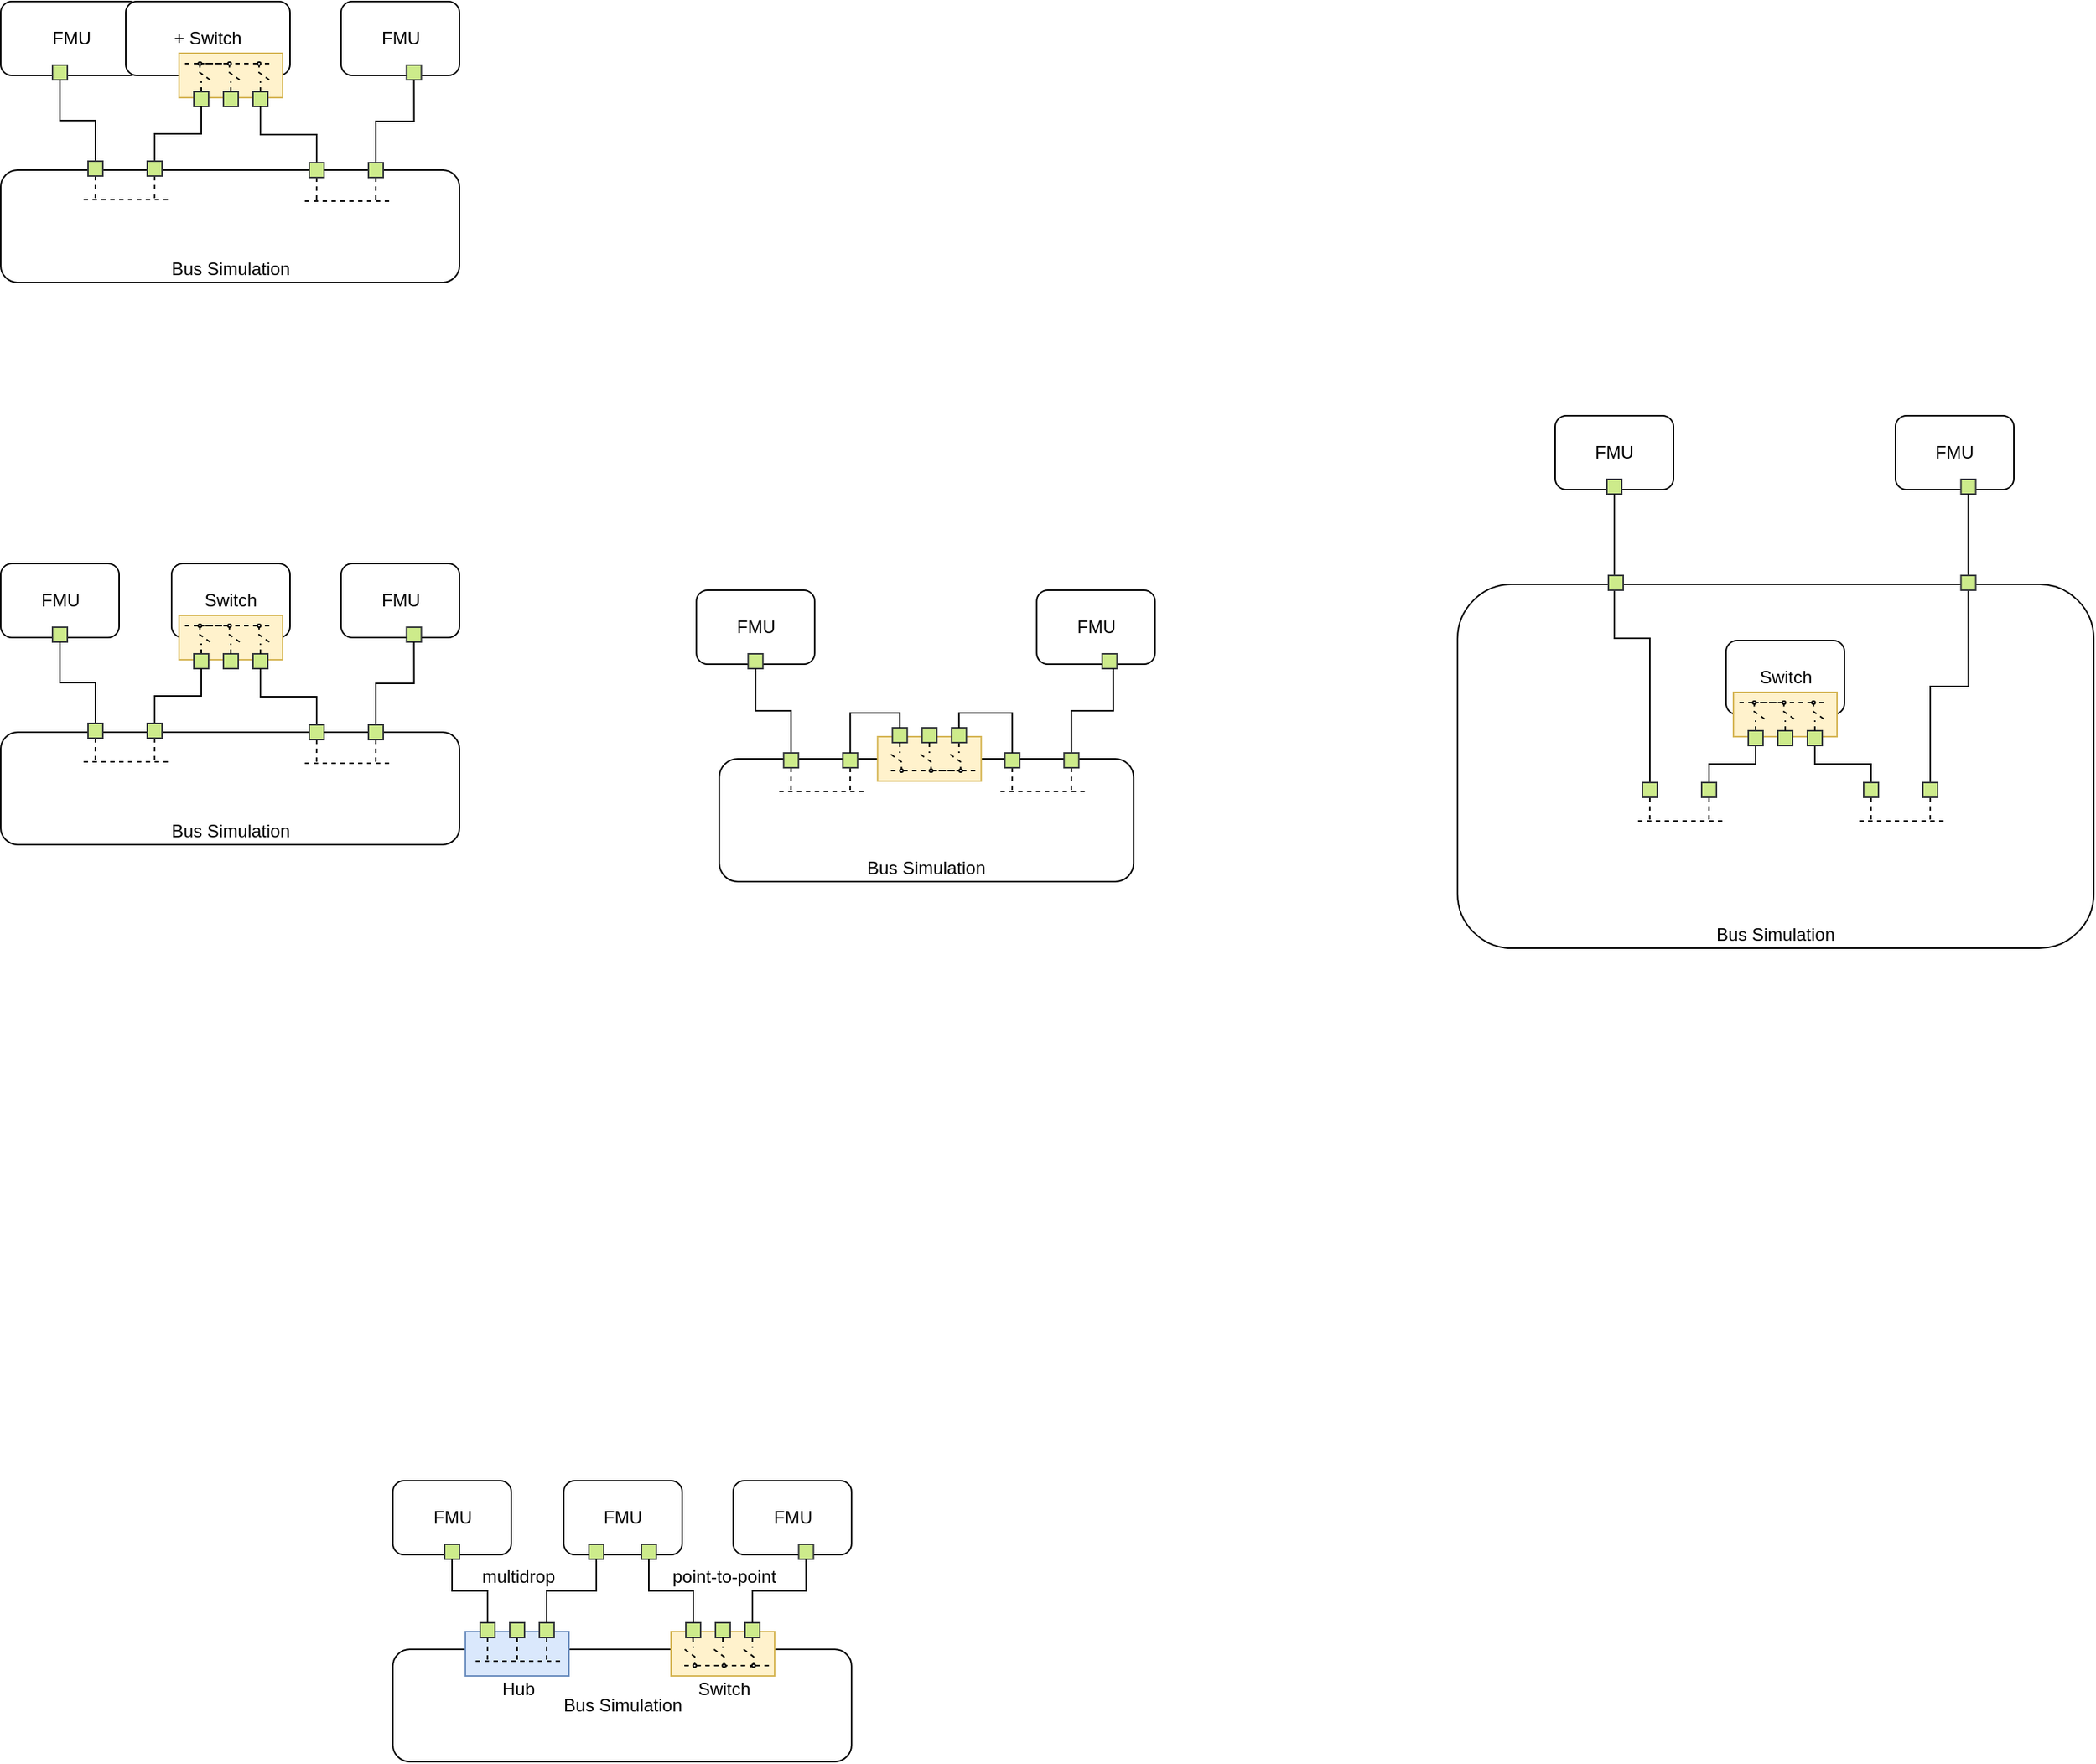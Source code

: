 <mxfile version="26.0.7">
  <diagram name="Page-1" id="r6Xx__W1cUGqEdyA6ylI">
    <mxGraphModel dx="4085" dy="5121" grid="1" gridSize="10" guides="1" tooltips="1" connect="1" arrows="1" fold="1" page="1" pageScale="1" pageWidth="3300" pageHeight="4681" math="0" shadow="0">
      <root>
        <mxCell id="0" />
        <mxCell id="1" parent="0" />
        <mxCell id="pSfwx5poUlNNKabSmAWZ-1" value="Bus Simulation" style="rounded=1;whiteSpace=wrap;html=1;verticalAlign=bottom;" parent="1" vertex="1">
          <mxGeometry x="-94.5" y="4" width="310" height="76" as="geometry" />
        </mxCell>
        <mxCell id="pSfwx5poUlNNKabSmAWZ-14" value="FMU" style="rounded=1;whiteSpace=wrap;html=1;" parent="1" vertex="1">
          <mxGeometry x="-94.5" y="-110" width="80" height="50" as="geometry" />
        </mxCell>
        <mxCell id="pSfwx5poUlNNKabSmAWZ-20" value="" style="rounded=0;whiteSpace=wrap;html=1;fillColor=#cdeb8b;strokeColor=#36393d;" parent="1" vertex="1">
          <mxGeometry x="-59.5" y="-67" width="10" height="10" as="geometry" />
        </mxCell>
        <mxCell id="pSfwx5poUlNNKabSmAWZ-21" value="Switch" style="rounded=1;whiteSpace=wrap;html=1;" parent="1" vertex="1">
          <mxGeometry x="21" y="-110" width="80" height="50" as="geometry" />
        </mxCell>
        <mxCell id="pSfwx5poUlNNKabSmAWZ-65" value="FMU" style="rounded=1;whiteSpace=wrap;html=1;" parent="1" vertex="1">
          <mxGeometry x="135.5" y="-110" width="80" height="50" as="geometry" />
        </mxCell>
        <mxCell id="pSfwx5poUlNNKabSmAWZ-66" value="" style="rounded=0;whiteSpace=wrap;html=1;fillColor=#cdeb8b;strokeColor=#36393d;" parent="1" vertex="1">
          <mxGeometry x="179.75" y="-67" width="10" height="10" as="geometry" />
        </mxCell>
        <mxCell id="pSfwx5poUlNNKabSmAWZ-85" value="" style="endArrow=none;html=1;rounded=0;exitX=0.5;exitY=0;exitDx=0;exitDy=0;entryX=0.5;entryY=1;entryDx=0;entryDy=0;edgeStyle=orthogonalEdgeStyle;" parent="1" source="pSfwx5poUlNNKabSmAWZ-13" target="pSfwx5poUlNNKabSmAWZ-20" edge="1">
          <mxGeometry width="50" height="50" relative="1" as="geometry">
            <mxPoint x="43.5" y="-3" as="sourcePoint" />
            <mxPoint x="93.5" y="-53" as="targetPoint" />
          </mxGeometry>
        </mxCell>
        <mxCell id="5i8SVqFyTh1S9axJHCRY-1" value="Bus Simulation" style="rounded=1;whiteSpace=wrap;html=1;" vertex="1" parent="1">
          <mxGeometry x="170.5" y="624" width="310" height="76" as="geometry" />
        </mxCell>
        <mxCell id="5i8SVqFyTh1S9axJHCRY-2" value="" style="rounded=0;whiteSpace=wrap;html=1;" vertex="1" parent="1">
          <mxGeometry x="229.5" y="612" width="10" height="10" as="geometry" />
        </mxCell>
        <mxCell id="5i8SVqFyTh1S9axJHCRY-3" value="" style="rounded=0;whiteSpace=wrap;html=1;fillColor=#dae8fc;strokeColor=#6c8ebf;" vertex="1" parent="1">
          <mxGeometry x="219.5" y="612" width="70" height="30" as="geometry" />
        </mxCell>
        <mxCell id="5i8SVqFyTh1S9axJHCRY-4" value="" style="endArrow=none;html=1;rounded=0;dashed=1;" edge="1" parent="1">
          <mxGeometry width="50" height="50" relative="1" as="geometry">
            <mxPoint x="226.5" y="632" as="sourcePoint" />
            <mxPoint x="286.5" y="632" as="targetPoint" />
          </mxGeometry>
        </mxCell>
        <mxCell id="5i8SVqFyTh1S9axJHCRY-5" value="" style="endArrow=none;html=1;rounded=0;exitX=0.5;exitY=1;exitDx=0;exitDy=0;dashed=1;" edge="1" source="5i8SVqFyTh1S9axJHCRY-10" parent="1">
          <mxGeometry width="50" height="50" relative="1" as="geometry">
            <mxPoint x="234.44" y="622" as="sourcePoint" />
            <mxPoint x="234.5" y="632" as="targetPoint" />
            <Array as="points">
              <mxPoint x="234.44" y="632" />
            </Array>
          </mxGeometry>
        </mxCell>
        <mxCell id="5i8SVqFyTh1S9axJHCRY-6" value="" style="endArrow=none;html=1;rounded=0;exitX=0.5;exitY=1;exitDx=0;exitDy=0;dashed=1;" edge="1" source="5i8SVqFyTh1S9axJHCRY-8" parent="1">
          <mxGeometry width="50" height="50" relative="1" as="geometry">
            <mxPoint x="349.5" y="652" as="sourcePoint" />
            <mxPoint x="254.5" y="631" as="targetPoint" />
            <Array as="points">
              <mxPoint x="254.5" y="632" />
            </Array>
          </mxGeometry>
        </mxCell>
        <mxCell id="5i8SVqFyTh1S9axJHCRY-7" value="" style="endArrow=none;html=1;rounded=0;exitX=0.5;exitY=1;exitDx=0;exitDy=0;dashed=1;" edge="1" source="5i8SVqFyTh1S9axJHCRY-9" parent="1">
          <mxGeometry width="50" height="50" relative="1" as="geometry">
            <mxPoint x="274.44" y="622" as="sourcePoint" />
            <mxPoint x="274.5" y="632" as="targetPoint" />
            <Array as="points">
              <mxPoint x="274.44" y="632" />
            </Array>
          </mxGeometry>
        </mxCell>
        <mxCell id="5i8SVqFyTh1S9axJHCRY-8" value="" style="rounded=0;whiteSpace=wrap;html=1;fillColor=#cdeb8b;strokeColor=#36393d;" vertex="1" parent="1">
          <mxGeometry x="249.5" y="606" width="10" height="10" as="geometry" />
        </mxCell>
        <mxCell id="5i8SVqFyTh1S9axJHCRY-9" value="" style="rounded=0;whiteSpace=wrap;html=1;fillColor=#cdeb8b;strokeColor=#36393d;" vertex="1" parent="1">
          <mxGeometry x="269.5" y="606" width="10" height="10" as="geometry" />
        </mxCell>
        <mxCell id="5i8SVqFyTh1S9axJHCRY-10" value="" style="rounded=0;whiteSpace=wrap;html=1;fillColor=#cdeb8b;strokeColor=#36393d;" vertex="1" parent="1">
          <mxGeometry x="229.5" y="606" width="10" height="10" as="geometry" />
        </mxCell>
        <mxCell id="5i8SVqFyTh1S9axJHCRY-11" value="FMU" style="rounded=1;whiteSpace=wrap;html=1;" vertex="1" parent="1">
          <mxGeometry x="170.5" y="510" width="80" height="50" as="geometry" />
        </mxCell>
        <mxCell id="5i8SVqFyTh1S9axJHCRY-12" value="" style="rounded=0;whiteSpace=wrap;html=1;fillColor=#cdeb8b;strokeColor=#36393d;" vertex="1" parent="1">
          <mxGeometry x="205.5" y="553" width="10" height="10" as="geometry" />
        </mxCell>
        <mxCell id="5i8SVqFyTh1S9axJHCRY-13" value="FMU" style="rounded=1;whiteSpace=wrap;html=1;" vertex="1" parent="1">
          <mxGeometry x="286" y="510" width="80" height="50" as="geometry" />
        </mxCell>
        <mxCell id="5i8SVqFyTh1S9axJHCRY-14" value="" style="rounded=0;whiteSpace=wrap;html=1;direction=south;fillColor=#cdeb8b;strokeColor=#36393d;" vertex="1" parent="1">
          <mxGeometry x="303" y="553" width="10" height="10" as="geometry" />
        </mxCell>
        <mxCell id="5i8SVqFyTh1S9axJHCRY-15" value="" style="rounded=0;whiteSpace=wrap;html=1;fillColor=#fff2cc;strokeColor=#d6b656;" vertex="1" parent="1">
          <mxGeometry x="358.5" y="612" width="70" height="30" as="geometry" />
        </mxCell>
        <mxCell id="5i8SVqFyTh1S9axJHCRY-16" value="" style="endArrow=none;html=1;rounded=0;exitX=0.5;exitY=1;exitDx=0;exitDy=0;dashed=1;" edge="1" source="5i8SVqFyTh1S9axJHCRY-18" parent="1">
          <mxGeometry width="50" height="50" relative="1" as="geometry">
            <mxPoint x="413.44" y="622" as="sourcePoint" />
            <mxPoint x="413.5" y="623" as="targetPoint" />
            <Array as="points" />
          </mxGeometry>
        </mxCell>
        <mxCell id="5i8SVqFyTh1S9axJHCRY-17" value="" style="rounded=0;whiteSpace=wrap;html=1;fillColor=#cdeb8b;strokeColor=#36393d;" vertex="1" parent="1">
          <mxGeometry x="388.5" y="606" width="10" height="10" as="geometry" />
        </mxCell>
        <mxCell id="5i8SVqFyTh1S9axJHCRY-18" value="" style="rounded=0;whiteSpace=wrap;html=1;fillColor=#cdeb8b;strokeColor=#36393d;" vertex="1" parent="1">
          <mxGeometry x="408.5" y="606" width="10" height="10" as="geometry" />
        </mxCell>
        <mxCell id="5i8SVqFyTh1S9axJHCRY-19" value="" style="rounded=0;whiteSpace=wrap;html=1;fillColor=#cdeb8b;strokeColor=#36393d;" vertex="1" parent="1">
          <mxGeometry x="368.5" y="606" width="10" height="10" as="geometry" />
        </mxCell>
        <mxCell id="5i8SVqFyTh1S9axJHCRY-20" value="" style="endArrow=none;html=1;rounded=0;exitX=0.5;exitY=1;exitDx=0;exitDy=0;dashed=1;" edge="1" parent="1">
          <mxGeometry width="50" height="50" relative="1" as="geometry">
            <mxPoint x="393.48" y="616" as="sourcePoint" />
            <mxPoint x="393.5" y="623" as="targetPoint" />
            <Array as="points" />
          </mxGeometry>
        </mxCell>
        <mxCell id="5i8SVqFyTh1S9axJHCRY-21" value="" style="endArrow=none;html=1;rounded=0;exitX=0.5;exitY=1;exitDx=0;exitDy=0;dashed=1;" edge="1" parent="1">
          <mxGeometry width="50" height="50" relative="1" as="geometry">
            <mxPoint x="373.31" y="616" as="sourcePoint" />
            <mxPoint x="373.5" y="623" as="targetPoint" />
            <Array as="points" />
          </mxGeometry>
        </mxCell>
        <mxCell id="5i8SVqFyTh1S9axJHCRY-22" value="" style="endArrow=none;html=1;rounded=0;dashed=1;" edge="1" parent="1">
          <mxGeometry width="50" height="50" relative="1" as="geometry">
            <mxPoint x="415.63" y="635" as="sourcePoint" />
            <mxPoint x="427.5" y="635" as="targetPoint" />
          </mxGeometry>
        </mxCell>
        <mxCell id="5i8SVqFyTh1S9axJHCRY-23" value="" style="endArrow=none;html=1;rounded=0;dashed=1;" edge="1" target="5i8SVqFyTh1S9axJHCRY-24" parent="1">
          <mxGeometry width="50" height="50" relative="1" as="geometry">
            <mxPoint x="367.5" y="635" as="sourcePoint" />
            <mxPoint x="427.5" y="635" as="targetPoint" />
          </mxGeometry>
        </mxCell>
        <mxCell id="5i8SVqFyTh1S9axJHCRY-24" value="" style="ellipse;whiteSpace=wrap;html=1;" vertex="1" parent="1">
          <mxGeometry x="373.37" y="634" width="2.25" height="2" as="geometry" />
        </mxCell>
        <mxCell id="5i8SVqFyTh1S9axJHCRY-25" value="" style="endArrow=none;html=1;rounded=0;dashed=1;entryX=1.73;entryY=0.489;entryDx=0;entryDy=0;entryPerimeter=0;" edge="1" source="5i8SVqFyTh1S9axJHCRY-24" target="5i8SVqFyTh1S9axJHCRY-30" parent="1">
          <mxGeometry width="50" height="50" relative="1" as="geometry">
            <mxPoint x="375.5" y="635" as="sourcePoint" />
            <mxPoint x="393.37" y="635" as="targetPoint" />
          </mxGeometry>
        </mxCell>
        <mxCell id="5i8SVqFyTh1S9axJHCRY-26" value="" style="endArrow=none;html=1;rounded=0;dashed=1;" edge="1" source="5i8SVqFyTh1S9axJHCRY-42" parent="1">
          <mxGeometry width="50" height="50" relative="1" as="geometry">
            <mxPoint x="395.62" y="635" as="sourcePoint" />
            <mxPoint x="413.38" y="635" as="targetPoint" />
          </mxGeometry>
        </mxCell>
        <mxCell id="5i8SVqFyTh1S9axJHCRY-27" value="" style="endArrow=none;html=1;rounded=0;dashed=1;" edge="1" target="5i8SVqFyTh1S9axJHCRY-24" parent="1">
          <mxGeometry width="50" height="50" relative="1" as="geometry">
            <mxPoint x="367.711" y="624" as="sourcePoint" />
            <mxPoint x="323.51" y="653" as="targetPoint" />
            <Array as="points">
              <mxPoint x="374.5" y="629" />
            </Array>
          </mxGeometry>
        </mxCell>
        <mxCell id="5i8SVqFyTh1S9axJHCRY-28" value="" style="ellipse;whiteSpace=wrap;html=1;" vertex="1" parent="1">
          <mxGeometry x="393.16" y="634" width="2.25" height="2" as="geometry" />
        </mxCell>
        <mxCell id="5i8SVqFyTh1S9axJHCRY-29" value="" style="endArrow=none;html=1;rounded=0;dashed=1;" edge="1" target="5i8SVqFyTh1S9axJHCRY-28" parent="1">
          <mxGeometry width="50" height="50" relative="1" as="geometry">
            <mxPoint x="387.501" y="624" as="sourcePoint" />
            <mxPoint x="343.3" y="653" as="targetPoint" />
            <Array as="points">
              <mxPoint x="394.29" y="629" />
            </Array>
          </mxGeometry>
        </mxCell>
        <mxCell id="5i8SVqFyTh1S9axJHCRY-30" value="" style="ellipse;whiteSpace=wrap;html=1;" vertex="1" parent="1">
          <mxGeometry x="413.16" y="634" width="2.25" height="2" as="geometry" />
        </mxCell>
        <mxCell id="5i8SVqFyTh1S9axJHCRY-31" value="" style="endArrow=none;html=1;rounded=0;dashed=1;" edge="1" target="5i8SVqFyTh1S9axJHCRY-30" parent="1">
          <mxGeometry width="50" height="50" relative="1" as="geometry">
            <mxPoint x="407.501" y="624" as="sourcePoint" />
            <mxPoint x="363.3" y="653" as="targetPoint" />
            <Array as="points">
              <mxPoint x="414.29" y="629" />
            </Array>
          </mxGeometry>
        </mxCell>
        <mxCell id="5i8SVqFyTh1S9axJHCRY-32" value="" style="rounded=0;whiteSpace=wrap;html=1;fillColor=#cdeb8b;strokeColor=#36393d;" vertex="1" parent="1">
          <mxGeometry x="338.5" y="553" width="10" height="10" as="geometry" />
        </mxCell>
        <mxCell id="5i8SVqFyTh1S9axJHCRY-33" value="FMU" style="rounded=1;whiteSpace=wrap;html=1;" vertex="1" parent="1">
          <mxGeometry x="400.5" y="510" width="80" height="50" as="geometry" />
        </mxCell>
        <mxCell id="5i8SVqFyTh1S9axJHCRY-34" value="" style="rounded=0;whiteSpace=wrap;html=1;fillColor=#cdeb8b;strokeColor=#36393d;" vertex="1" parent="1">
          <mxGeometry x="444.75" y="553" width="10" height="10" as="geometry" />
        </mxCell>
        <mxCell id="5i8SVqFyTh1S9axJHCRY-35" value="" style="endArrow=none;html=1;rounded=0;exitX=0.5;exitY=0;exitDx=0;exitDy=0;entryX=0.5;entryY=1;entryDx=0;entryDy=0;edgeStyle=orthogonalEdgeStyle;" edge="1" source="5i8SVqFyTh1S9axJHCRY-10" target="5i8SVqFyTh1S9axJHCRY-12" parent="1">
          <mxGeometry width="50" height="50" relative="1" as="geometry">
            <mxPoint x="308.5" y="617" as="sourcePoint" />
            <mxPoint x="358.5" y="567" as="targetPoint" />
          </mxGeometry>
        </mxCell>
        <mxCell id="5i8SVqFyTh1S9axJHCRY-36" value="" style="endArrow=none;html=1;rounded=0;exitX=0.5;exitY=0;exitDx=0;exitDy=0;entryX=1;entryY=0.5;entryDx=0;entryDy=0;edgeStyle=orthogonalEdgeStyle;" edge="1" source="5i8SVqFyTh1S9axJHCRY-9" target="5i8SVqFyTh1S9axJHCRY-14" parent="1">
          <mxGeometry width="50" height="50" relative="1" as="geometry">
            <mxPoint x="338.5" y="586" as="sourcePoint" />
            <mxPoint x="388.5" y="536" as="targetPoint" />
          </mxGeometry>
        </mxCell>
        <mxCell id="5i8SVqFyTh1S9axJHCRY-37" value="" style="endArrow=none;html=1;rounded=0;entryX=0.5;entryY=1;entryDx=0;entryDy=0;exitX=0.5;exitY=0;exitDx=0;exitDy=0;edgeStyle=orthogonalEdgeStyle;" edge="1" source="5i8SVqFyTh1S9axJHCRY-19" target="5i8SVqFyTh1S9axJHCRY-32" parent="1">
          <mxGeometry width="50" height="50" relative="1" as="geometry">
            <mxPoint x="338.5" y="616" as="sourcePoint" />
            <mxPoint x="388.5" y="566" as="targetPoint" />
          </mxGeometry>
        </mxCell>
        <mxCell id="5i8SVqFyTh1S9axJHCRY-38" value="" style="endArrow=none;html=1;rounded=0;entryX=0.5;entryY=1;entryDx=0;entryDy=0;exitX=0.5;exitY=0;exitDx=0;exitDy=0;edgeStyle=orthogonalEdgeStyle;" edge="1" source="5i8SVqFyTh1S9axJHCRY-18" target="5i8SVqFyTh1S9axJHCRY-34" parent="1">
          <mxGeometry width="50" height="50" relative="1" as="geometry">
            <mxPoint x="348.5" y="626" as="sourcePoint" />
            <mxPoint x="398.5" y="576" as="targetPoint" />
          </mxGeometry>
        </mxCell>
        <mxCell id="5i8SVqFyTh1S9axJHCRY-39" value="multidrop" style="text;html=1;align=center;verticalAlign=middle;resizable=0;points=[];autosize=1;strokeColor=none;fillColor=none;" vertex="1" parent="1">
          <mxGeometry x="219.5" y="560" width="70" height="30" as="geometry" />
        </mxCell>
        <mxCell id="5i8SVqFyTh1S9axJHCRY-40" value="point-to-point" style="text;html=1;align=center;verticalAlign=middle;resizable=0;points=[];autosize=1;strokeColor=none;fillColor=none;" vertex="1" parent="1">
          <mxGeometry x="348.5" y="560" width="90" height="30" as="geometry" />
        </mxCell>
        <mxCell id="5i8SVqFyTh1S9axJHCRY-41" value="" style="endArrow=none;html=1;rounded=0;dashed=1;" edge="1" target="5i8SVqFyTh1S9axJHCRY-42" parent="1">
          <mxGeometry width="50" height="50" relative="1" as="geometry">
            <mxPoint x="395.62" y="635" as="sourcePoint" />
            <mxPoint x="413.38" y="635" as="targetPoint" />
          </mxGeometry>
        </mxCell>
        <mxCell id="5i8SVqFyTh1S9axJHCRY-42" value="Switch" style="text;html=1;align=center;verticalAlign=middle;resizable=0;points=[];autosize=1;strokeColor=none;fillColor=none;" vertex="1" parent="1">
          <mxGeometry x="363.5" y="636" width="60" height="30" as="geometry" />
        </mxCell>
        <mxCell id="5i8SVqFyTh1S9axJHCRY-43" value="Hub" style="text;html=1;align=center;verticalAlign=middle;resizable=0;points=[];autosize=1;strokeColor=none;fillColor=none;" vertex="1" parent="1">
          <mxGeometry x="229.5" y="636" width="50" height="30" as="geometry" />
        </mxCell>
        <mxCell id="5i8SVqFyTh1S9axJHCRY-45" value="" style="group;rotation=-180;" vertex="1" connectable="0" parent="1">
          <mxGeometry x="26" y="-75" width="70" height="36" as="geometry" />
        </mxCell>
        <mxCell id="5i8SVqFyTh1S9axJHCRY-46" value="" style="rounded=0;whiteSpace=wrap;html=1;fillColor=#fff2cc;strokeColor=#d6b656;rotation=-180;" vertex="1" parent="5i8SVqFyTh1S9axJHCRY-45">
          <mxGeometry width="70" height="30" as="geometry" />
        </mxCell>
        <mxCell id="5i8SVqFyTh1S9axJHCRY-47" value="" style="endArrow=none;html=1;rounded=0;exitX=0.5;exitY=1;exitDx=0;exitDy=0;dashed=1;" edge="1" parent="5i8SVqFyTh1S9axJHCRY-45" source="5i8SVqFyTh1S9axJHCRY-49">
          <mxGeometry width="50" height="50" relative="1" as="geometry">
            <mxPoint x="15" y="20" as="sourcePoint" />
            <mxPoint x="15" y="19" as="targetPoint" />
            <Array as="points" />
          </mxGeometry>
        </mxCell>
        <mxCell id="5i8SVqFyTh1S9axJHCRY-48" value="" style="rounded=0;whiteSpace=wrap;html=1;fillColor=#cdeb8b;strokeColor=#36393d;rotation=-180;" vertex="1" parent="5i8SVqFyTh1S9axJHCRY-45">
          <mxGeometry x="30" y="26" width="10" height="10" as="geometry" />
        </mxCell>
        <mxCell id="5i8SVqFyTh1S9axJHCRY-49" value="" style="rounded=0;whiteSpace=wrap;html=1;fillColor=#cdeb8b;strokeColor=#36393d;rotation=-180;" vertex="1" parent="5i8SVqFyTh1S9axJHCRY-45">
          <mxGeometry x="10" y="26" width="10" height="10" as="geometry" />
        </mxCell>
        <mxCell id="5i8SVqFyTh1S9axJHCRY-50" value="" style="rounded=0;whiteSpace=wrap;html=1;fillColor=#cdeb8b;strokeColor=#36393d;rotation=-180;" vertex="1" parent="5i8SVqFyTh1S9axJHCRY-45">
          <mxGeometry x="50" y="26" width="10" height="10" as="geometry" />
        </mxCell>
        <mxCell id="5i8SVqFyTh1S9axJHCRY-51" value="" style="endArrow=none;html=1;rounded=0;exitX=0.5;exitY=1;exitDx=0;exitDy=0;dashed=1;" edge="1" parent="5i8SVqFyTh1S9axJHCRY-45">
          <mxGeometry width="50" height="50" relative="1" as="geometry">
            <mxPoint x="35" y="26" as="sourcePoint" />
            <mxPoint x="35" y="19" as="targetPoint" />
            <Array as="points" />
          </mxGeometry>
        </mxCell>
        <mxCell id="5i8SVqFyTh1S9axJHCRY-52" value="" style="endArrow=none;html=1;rounded=0;exitX=0.5;exitY=1;exitDx=0;exitDy=0;dashed=1;" edge="1" parent="5i8SVqFyTh1S9axJHCRY-45">
          <mxGeometry width="50" height="50" relative="1" as="geometry">
            <mxPoint x="55" y="26" as="sourcePoint" />
            <mxPoint x="55" y="19" as="targetPoint" />
            <Array as="points" />
          </mxGeometry>
        </mxCell>
        <mxCell id="5i8SVqFyTh1S9axJHCRY-53" value="" style="endArrow=none;html=1;rounded=0;dashed=1;" edge="1" parent="5i8SVqFyTh1S9axJHCRY-45">
          <mxGeometry width="50" height="50" relative="1" as="geometry">
            <mxPoint x="13" y="7" as="sourcePoint" />
            <mxPoint x="1" y="7" as="targetPoint" />
          </mxGeometry>
        </mxCell>
        <mxCell id="5i8SVqFyTh1S9axJHCRY-54" value="" style="endArrow=none;html=1;rounded=0;dashed=1;" edge="1" parent="5i8SVqFyTh1S9axJHCRY-45" target="5i8SVqFyTh1S9axJHCRY-55">
          <mxGeometry width="50" height="50" relative="1" as="geometry">
            <mxPoint x="61" y="7" as="sourcePoint" />
            <mxPoint x="1" y="7" as="targetPoint" />
          </mxGeometry>
        </mxCell>
        <mxCell id="5i8SVqFyTh1S9axJHCRY-55" value="" style="ellipse;whiteSpace=wrap;html=1;rotation=-180;" vertex="1" parent="5i8SVqFyTh1S9axJHCRY-45">
          <mxGeometry x="53" y="6" width="2.25" height="2" as="geometry" />
        </mxCell>
        <mxCell id="5i8SVqFyTh1S9axJHCRY-56" value="" style="endArrow=none;html=1;rounded=0;dashed=1;entryX=1.73;entryY=0.489;entryDx=0;entryDy=0;entryPerimeter=0;" edge="1" parent="5i8SVqFyTh1S9axJHCRY-45" source="5i8SVqFyTh1S9axJHCRY-55" target="5i8SVqFyTh1S9axJHCRY-61">
          <mxGeometry width="50" height="50" relative="1" as="geometry">
            <mxPoint x="53" y="7" as="sourcePoint" />
            <mxPoint x="35" y="7" as="targetPoint" />
          </mxGeometry>
        </mxCell>
        <mxCell id="5i8SVqFyTh1S9axJHCRY-57" value="" style="endArrow=none;html=1;rounded=0;dashed=1;" edge="1" parent="5i8SVqFyTh1S9axJHCRY-45">
          <mxGeometry width="50" height="50" relative="1" as="geometry">
            <mxPoint x="33" y="7" as="sourcePoint" />
            <mxPoint x="15" y="7" as="targetPoint" />
          </mxGeometry>
        </mxCell>
        <mxCell id="5i8SVqFyTh1S9axJHCRY-58" value="" style="endArrow=none;html=1;rounded=0;dashed=1;" edge="1" parent="5i8SVqFyTh1S9axJHCRY-45" target="5i8SVqFyTh1S9axJHCRY-55">
          <mxGeometry width="50" height="50" relative="1" as="geometry">
            <mxPoint x="61" y="18" as="sourcePoint" />
            <mxPoint x="105" y="-11" as="targetPoint" />
            <Array as="points">
              <mxPoint x="54" y="13" />
            </Array>
          </mxGeometry>
        </mxCell>
        <mxCell id="5i8SVqFyTh1S9axJHCRY-59" value="" style="ellipse;whiteSpace=wrap;html=1;rotation=-180;" vertex="1" parent="5i8SVqFyTh1S9axJHCRY-45">
          <mxGeometry x="33" y="6" width="2.25" height="2" as="geometry" />
        </mxCell>
        <mxCell id="5i8SVqFyTh1S9axJHCRY-60" value="" style="endArrow=none;html=1;rounded=0;dashed=1;" edge="1" parent="5i8SVqFyTh1S9axJHCRY-45" target="5i8SVqFyTh1S9axJHCRY-59">
          <mxGeometry width="50" height="50" relative="1" as="geometry">
            <mxPoint x="41" y="18" as="sourcePoint" />
            <mxPoint x="86" y="-11" as="targetPoint" />
            <Array as="points">
              <mxPoint x="34" y="13" />
            </Array>
          </mxGeometry>
        </mxCell>
        <mxCell id="5i8SVqFyTh1S9axJHCRY-61" value="" style="ellipse;whiteSpace=wrap;html=1;rotation=-180;" vertex="1" parent="5i8SVqFyTh1S9axJHCRY-45">
          <mxGeometry x="13" y="6" width="2.25" height="2" as="geometry" />
        </mxCell>
        <mxCell id="5i8SVqFyTh1S9axJHCRY-62" value="" style="endArrow=none;html=1;rounded=0;dashed=1;" edge="1" parent="5i8SVqFyTh1S9axJHCRY-45" target="5i8SVqFyTh1S9axJHCRY-61">
          <mxGeometry width="50" height="50" relative="1" as="geometry">
            <mxPoint x="21" y="18" as="sourcePoint" />
            <mxPoint x="66" y="-11" as="targetPoint" />
            <Array as="points">
              <mxPoint x="14" y="13" />
            </Array>
          </mxGeometry>
        </mxCell>
        <mxCell id="5i8SVqFyTh1S9axJHCRY-63" value="" style="endArrow=none;html=1;rounded=0;dashed=1;" edge="1" parent="5i8SVqFyTh1S9axJHCRY-45">
          <mxGeometry width="50" height="50" relative="1" as="geometry">
            <mxPoint x="33" y="7" as="sourcePoint" />
            <mxPoint x="15" y="7" as="targetPoint" />
          </mxGeometry>
        </mxCell>
        <mxCell id="5i8SVqFyTh1S9axJHCRY-76" value="" style="endArrow=none;html=1;rounded=0;entryX=0.5;entryY=1;entryDx=0;entryDy=0;exitX=0.5;exitY=0;exitDx=0;exitDy=0;edgeStyle=orthogonalEdgeStyle;" edge="1" parent="1" source="5i8SVqFyTh1S9axJHCRY-71" target="pSfwx5poUlNNKabSmAWZ-66">
          <mxGeometry width="50" height="50" relative="1" as="geometry">
            <mxPoint x="145.5" y="-20" as="sourcePoint" />
            <mxPoint x="195.5" y="-70" as="targetPoint" />
          </mxGeometry>
        </mxCell>
        <mxCell id="5i8SVqFyTh1S9axJHCRY-78" value="" style="endArrow=none;html=1;rounded=0;entryX=0.5;entryY=0;entryDx=0;entryDy=0;exitX=0.5;exitY=0;exitDx=0;exitDy=0;edgeStyle=orthogonalEdgeStyle;" edge="1" parent="1" source="5i8SVqFyTh1S9axJHCRY-50" target="5i8SVqFyTh1S9axJHCRY-72">
          <mxGeometry width="50" height="50" relative="1" as="geometry">
            <mxPoint x="65.5" y="-50" as="sourcePoint" />
            <mxPoint x="115.5" y="-100" as="targetPoint" />
          </mxGeometry>
        </mxCell>
        <mxCell id="5i8SVqFyTh1S9axJHCRY-79" value="" style="endArrow=none;html=1;rounded=0;entryX=0.5;entryY=0;entryDx=0;entryDy=0;exitX=0.5;exitY=0;exitDx=0;exitDy=0;edgeStyle=orthogonalEdgeStyle;" edge="1" parent="1" source="5i8SVqFyTh1S9axJHCRY-49" target="pSfwx5poUlNNKabSmAWZ-6">
          <mxGeometry width="50" height="50" relative="1" as="geometry">
            <mxPoint x="65.5" y="-50" as="sourcePoint" />
            <mxPoint x="115.5" y="-100" as="targetPoint" />
          </mxGeometry>
        </mxCell>
        <mxCell id="5i8SVqFyTh1S9axJHCRY-80" value="Bus Simulation" style="rounded=1;whiteSpace=wrap;html=1;verticalAlign=bottom;" vertex="1" parent="1">
          <mxGeometry x="890" y="-96" width="430" height="246" as="geometry" />
        </mxCell>
        <mxCell id="5i8SVqFyTh1S9axJHCRY-81" value="FMU" style="rounded=1;whiteSpace=wrap;html=1;" vertex="1" parent="1">
          <mxGeometry x="956" y="-210" width="80" height="50" as="geometry" />
        </mxCell>
        <mxCell id="5i8SVqFyTh1S9axJHCRY-82" value="" style="rounded=0;whiteSpace=wrap;html=1;fillColor=#cdeb8b;strokeColor=#36393d;" vertex="1" parent="1">
          <mxGeometry x="991" y="-167" width="10" height="10" as="geometry" />
        </mxCell>
        <mxCell id="5i8SVqFyTh1S9axJHCRY-84" value="FMU" style="rounded=1;whiteSpace=wrap;html=1;" vertex="1" parent="1">
          <mxGeometry x="1186" y="-210" width="80" height="50" as="geometry" />
        </mxCell>
        <mxCell id="5i8SVqFyTh1S9axJHCRY-85" value="" style="rounded=0;whiteSpace=wrap;html=1;fillColor=#cdeb8b;strokeColor=#36393d;" vertex="1" parent="1">
          <mxGeometry x="1230.25" y="-167" width="10" height="10" as="geometry" />
        </mxCell>
        <mxCell id="5i8SVqFyTh1S9axJHCRY-86" value="" style="endArrow=none;html=1;rounded=0;exitX=0.5;exitY=0;exitDx=0;exitDy=0;entryX=0.5;entryY=1;entryDx=0;entryDy=0;edgeStyle=orthogonalEdgeStyle;" edge="1" source="5i8SVqFyTh1S9axJHCRY-113" target="5i8SVqFyTh1S9axJHCRY-82" parent="1">
          <mxGeometry width="50" height="50" relative="1" as="geometry">
            <mxPoint x="1094" y="-103" as="sourcePoint" />
            <mxPoint x="1144" y="-153" as="targetPoint" />
          </mxGeometry>
        </mxCell>
        <mxCell id="5i8SVqFyTh1S9axJHCRY-122" value="" style="endArrow=none;html=1;rounded=0;entryX=0.5;entryY=1;entryDx=0;entryDy=0;exitX=0.5;exitY=0;exitDx=0;exitDy=0;edgeStyle=orthogonalEdgeStyle;" edge="1" source="5i8SVqFyTh1S9axJHCRY-127" target="5i8SVqFyTh1S9axJHCRY-85" parent="1">
          <mxGeometry width="50" height="50" relative="1" as="geometry">
            <mxPoint x="1196" y="-120" as="sourcePoint" />
            <mxPoint x="1246" y="-170" as="targetPoint" />
          </mxGeometry>
        </mxCell>
        <mxCell id="5i8SVqFyTh1S9axJHCRY-123" value="" style="endArrow=none;html=1;rounded=0;entryX=0.5;entryY=0;entryDx=0;entryDy=0;exitX=0.5;exitY=0;exitDx=0;exitDy=0;edgeStyle=orthogonalEdgeStyle;" edge="1" source="5i8SVqFyTh1S9axJHCRY-92" target="5i8SVqFyTh1S9axJHCRY-121" parent="1">
          <mxGeometry width="50" height="50" relative="1" as="geometry">
            <mxPoint x="1116" y="-150" as="sourcePoint" />
            <mxPoint x="1166" y="-200" as="targetPoint" />
          </mxGeometry>
        </mxCell>
        <mxCell id="5i8SVqFyTh1S9axJHCRY-124" value="" style="endArrow=none;html=1;rounded=0;entryX=0.5;entryY=0;entryDx=0;entryDy=0;exitX=0.5;exitY=0;exitDx=0;exitDy=0;edgeStyle=orthogonalEdgeStyle;" edge="1" source="5i8SVqFyTh1S9axJHCRY-91" target="5i8SVqFyTh1S9axJHCRY-112" parent="1">
          <mxGeometry width="50" height="50" relative="1" as="geometry">
            <mxPoint x="1116" y="-150" as="sourcePoint" />
            <mxPoint x="1166" y="-200" as="targetPoint" />
          </mxGeometry>
        </mxCell>
        <mxCell id="5i8SVqFyTh1S9axJHCRY-125" value="" style="group" vertex="1" connectable="0" parent="1">
          <mxGeometry x="1071.5" y="-58" width="80" height="71" as="geometry" />
        </mxCell>
        <mxCell id="5i8SVqFyTh1S9axJHCRY-83" value="Switch" style="rounded=1;whiteSpace=wrap;html=1;" vertex="1" parent="5i8SVqFyTh1S9axJHCRY-125">
          <mxGeometry width="80" height="50" as="geometry" />
        </mxCell>
        <mxCell id="5i8SVqFyTh1S9axJHCRY-87" value="" style="group;rotation=-180;" vertex="1" connectable="0" parent="5i8SVqFyTh1S9axJHCRY-125">
          <mxGeometry x="5" y="35" width="70" height="36" as="geometry" />
        </mxCell>
        <mxCell id="5i8SVqFyTh1S9axJHCRY-88" value="" style="rounded=0;whiteSpace=wrap;html=1;fillColor=#fff2cc;strokeColor=#d6b656;rotation=-180;" vertex="1" parent="5i8SVqFyTh1S9axJHCRY-87">
          <mxGeometry width="70" height="30" as="geometry" />
        </mxCell>
        <mxCell id="5i8SVqFyTh1S9axJHCRY-89" value="" style="endArrow=none;html=1;rounded=0;exitX=0.5;exitY=1;exitDx=0;exitDy=0;dashed=1;" edge="1" parent="5i8SVqFyTh1S9axJHCRY-87" source="5i8SVqFyTh1S9axJHCRY-91">
          <mxGeometry width="50" height="50" relative="1" as="geometry">
            <mxPoint x="15" y="20" as="sourcePoint" />
            <mxPoint x="15" y="19" as="targetPoint" />
            <Array as="points" />
          </mxGeometry>
        </mxCell>
        <mxCell id="5i8SVqFyTh1S9axJHCRY-90" value="" style="rounded=0;whiteSpace=wrap;html=1;fillColor=#cdeb8b;strokeColor=#36393d;rotation=-180;" vertex="1" parent="5i8SVqFyTh1S9axJHCRY-87">
          <mxGeometry x="30" y="26" width="10" height="10" as="geometry" />
        </mxCell>
        <mxCell id="5i8SVqFyTh1S9axJHCRY-91" value="" style="rounded=0;whiteSpace=wrap;html=1;fillColor=#cdeb8b;strokeColor=#36393d;rotation=-180;" vertex="1" parent="5i8SVqFyTh1S9axJHCRY-87">
          <mxGeometry x="10" y="26" width="10" height="10" as="geometry" />
        </mxCell>
        <mxCell id="5i8SVqFyTh1S9axJHCRY-92" value="" style="rounded=0;whiteSpace=wrap;html=1;fillColor=#cdeb8b;strokeColor=#36393d;rotation=-180;" vertex="1" parent="5i8SVqFyTh1S9axJHCRY-87">
          <mxGeometry x="50" y="26" width="10" height="10" as="geometry" />
        </mxCell>
        <mxCell id="5i8SVqFyTh1S9axJHCRY-93" value="" style="endArrow=none;html=1;rounded=0;exitX=0.5;exitY=1;exitDx=0;exitDy=0;dashed=1;" edge="1" parent="5i8SVqFyTh1S9axJHCRY-87">
          <mxGeometry width="50" height="50" relative="1" as="geometry">
            <mxPoint x="35" y="26" as="sourcePoint" />
            <mxPoint x="35" y="19" as="targetPoint" />
            <Array as="points" />
          </mxGeometry>
        </mxCell>
        <mxCell id="5i8SVqFyTh1S9axJHCRY-94" value="" style="endArrow=none;html=1;rounded=0;exitX=0.5;exitY=1;exitDx=0;exitDy=0;dashed=1;" edge="1" parent="5i8SVqFyTh1S9axJHCRY-87">
          <mxGeometry width="50" height="50" relative="1" as="geometry">
            <mxPoint x="55" y="26" as="sourcePoint" />
            <mxPoint x="55" y="19" as="targetPoint" />
            <Array as="points" />
          </mxGeometry>
        </mxCell>
        <mxCell id="5i8SVqFyTh1S9axJHCRY-95" value="" style="endArrow=none;html=1;rounded=0;dashed=1;" edge="1" parent="5i8SVqFyTh1S9axJHCRY-87">
          <mxGeometry width="50" height="50" relative="1" as="geometry">
            <mxPoint x="13" y="7" as="sourcePoint" />
            <mxPoint x="1" y="7" as="targetPoint" />
          </mxGeometry>
        </mxCell>
        <mxCell id="5i8SVqFyTh1S9axJHCRY-96" value="" style="endArrow=none;html=1;rounded=0;dashed=1;" edge="1" parent="5i8SVqFyTh1S9axJHCRY-87" target="5i8SVqFyTh1S9axJHCRY-97">
          <mxGeometry width="50" height="50" relative="1" as="geometry">
            <mxPoint x="61" y="7" as="sourcePoint" />
            <mxPoint x="1" y="7" as="targetPoint" />
          </mxGeometry>
        </mxCell>
        <mxCell id="5i8SVqFyTh1S9axJHCRY-97" value="" style="ellipse;whiteSpace=wrap;html=1;rotation=-180;" vertex="1" parent="5i8SVqFyTh1S9axJHCRY-87">
          <mxGeometry x="53" y="6" width="2.25" height="2" as="geometry" />
        </mxCell>
        <mxCell id="5i8SVqFyTh1S9axJHCRY-98" value="" style="endArrow=none;html=1;rounded=0;dashed=1;entryX=1.73;entryY=0.489;entryDx=0;entryDy=0;entryPerimeter=0;" edge="1" parent="5i8SVqFyTh1S9axJHCRY-87" source="5i8SVqFyTh1S9axJHCRY-97" target="5i8SVqFyTh1S9axJHCRY-103">
          <mxGeometry width="50" height="50" relative="1" as="geometry">
            <mxPoint x="53" y="7" as="sourcePoint" />
            <mxPoint x="35" y="7" as="targetPoint" />
          </mxGeometry>
        </mxCell>
        <mxCell id="5i8SVqFyTh1S9axJHCRY-99" value="" style="endArrow=none;html=1;rounded=0;dashed=1;" edge="1" parent="5i8SVqFyTh1S9axJHCRY-87">
          <mxGeometry width="50" height="50" relative="1" as="geometry">
            <mxPoint x="33" y="7" as="sourcePoint" />
            <mxPoint x="15" y="7" as="targetPoint" />
          </mxGeometry>
        </mxCell>
        <mxCell id="5i8SVqFyTh1S9axJHCRY-100" value="" style="endArrow=none;html=1;rounded=0;dashed=1;" edge="1" parent="5i8SVqFyTh1S9axJHCRY-87" target="5i8SVqFyTh1S9axJHCRY-97">
          <mxGeometry width="50" height="50" relative="1" as="geometry">
            <mxPoint x="61" y="18" as="sourcePoint" />
            <mxPoint x="105" y="-11" as="targetPoint" />
            <Array as="points">
              <mxPoint x="54" y="13" />
            </Array>
          </mxGeometry>
        </mxCell>
        <mxCell id="5i8SVqFyTh1S9axJHCRY-101" value="" style="ellipse;whiteSpace=wrap;html=1;rotation=-180;" vertex="1" parent="5i8SVqFyTh1S9axJHCRY-87">
          <mxGeometry x="33" y="6" width="2.25" height="2" as="geometry" />
        </mxCell>
        <mxCell id="5i8SVqFyTh1S9axJHCRY-102" value="" style="endArrow=none;html=1;rounded=0;dashed=1;" edge="1" parent="5i8SVqFyTh1S9axJHCRY-87" target="5i8SVqFyTh1S9axJHCRY-101">
          <mxGeometry width="50" height="50" relative="1" as="geometry">
            <mxPoint x="41" y="18" as="sourcePoint" />
            <mxPoint x="86" y="-11" as="targetPoint" />
            <Array as="points">
              <mxPoint x="34" y="13" />
            </Array>
          </mxGeometry>
        </mxCell>
        <mxCell id="5i8SVqFyTh1S9axJHCRY-103" value="" style="ellipse;whiteSpace=wrap;html=1;rotation=-180;" vertex="1" parent="5i8SVqFyTh1S9axJHCRY-87">
          <mxGeometry x="13" y="6" width="2.25" height="2" as="geometry" />
        </mxCell>
        <mxCell id="5i8SVqFyTh1S9axJHCRY-104" value="" style="endArrow=none;html=1;rounded=0;dashed=1;" edge="1" parent="5i8SVqFyTh1S9axJHCRY-87" target="5i8SVqFyTh1S9axJHCRY-103">
          <mxGeometry width="50" height="50" relative="1" as="geometry">
            <mxPoint x="21" y="18" as="sourcePoint" />
            <mxPoint x="66" y="-11" as="targetPoint" />
            <Array as="points">
              <mxPoint x="14" y="13" />
            </Array>
          </mxGeometry>
        </mxCell>
        <mxCell id="5i8SVqFyTh1S9axJHCRY-105" value="" style="endArrow=none;html=1;rounded=0;dashed=1;" edge="1" parent="5i8SVqFyTh1S9axJHCRY-87">
          <mxGeometry width="50" height="50" relative="1" as="geometry">
            <mxPoint x="33" y="7" as="sourcePoint" />
            <mxPoint x="15" y="7" as="targetPoint" />
          </mxGeometry>
        </mxCell>
        <mxCell id="5i8SVqFyTh1S9axJHCRY-126" value="" style="rounded=0;whiteSpace=wrap;html=1;fillColor=#cdeb8b;strokeColor=#36393d;" vertex="1" parent="1">
          <mxGeometry x="992" y="-102" width="10" height="10" as="geometry" />
        </mxCell>
        <mxCell id="5i8SVqFyTh1S9axJHCRY-128" value="" style="endArrow=none;html=1;rounded=0;entryX=0.5;entryY=1;entryDx=0;entryDy=0;exitX=0.5;exitY=0;exitDx=0;exitDy=0;edgeStyle=orthogonalEdgeStyle;" edge="1" parent="1" source="5i8SVqFyTh1S9axJHCRY-120" target="5i8SVqFyTh1S9axJHCRY-127">
          <mxGeometry width="50" height="50" relative="1" as="geometry">
            <mxPoint x="1210" y="38" as="sourcePoint" />
            <mxPoint x="1235" y="-157" as="targetPoint" />
          </mxGeometry>
        </mxCell>
        <mxCell id="5i8SVqFyTh1S9axJHCRY-127" value="" style="rounded=0;whiteSpace=wrap;html=1;fillColor=#cdeb8b;strokeColor=#36393d;" vertex="1" parent="1">
          <mxGeometry x="1230.25" y="-102" width="10" height="10" as="geometry" />
        </mxCell>
        <mxCell id="pSfwx5poUlNNKabSmAWZ-8" value="" style="endArrow=none;html=1;rounded=0;dashed=1;" parent="1" edge="1">
          <mxGeometry width="50" height="50" relative="1" as="geometry">
            <mxPoint x="-38.5" y="24" as="sourcePoint" />
            <mxPoint x="21.5" y="24" as="targetPoint" />
          </mxGeometry>
        </mxCell>
        <mxCell id="pSfwx5poUlNNKabSmAWZ-11" value="" style="endArrow=none;html=1;rounded=0;exitX=0.5;exitY=1;exitDx=0;exitDy=0;dashed=1;" parent="1" source="pSfwx5poUlNNKabSmAWZ-13" edge="1">
          <mxGeometry width="50" height="50" relative="1" as="geometry">
            <mxPoint x="-30.56" y="14" as="sourcePoint" />
            <mxPoint x="-30.5" y="24" as="targetPoint" />
            <Array as="points">
              <mxPoint x="-30.56" y="24" />
            </Array>
          </mxGeometry>
        </mxCell>
        <mxCell id="pSfwx5poUlNNKabSmAWZ-10" value="" style="endArrow=none;html=1;rounded=0;exitX=0.5;exitY=1;exitDx=0;exitDy=0;dashed=1;" parent="1" source="pSfwx5poUlNNKabSmAWZ-6" edge="1">
          <mxGeometry width="50" height="50" relative="1" as="geometry">
            <mxPoint x="9.44" y="14" as="sourcePoint" />
            <mxPoint x="9.5" y="24" as="targetPoint" />
            <Array as="points">
              <mxPoint x="9.44" y="24" />
            </Array>
          </mxGeometry>
        </mxCell>
        <mxCell id="pSfwx5poUlNNKabSmAWZ-6" value="" style="rounded=0;whiteSpace=wrap;html=1;fillColor=#cdeb8b;strokeColor=#36393d;" parent="1" vertex="1">
          <mxGeometry x="4.5" y="-2" width="10" height="10" as="geometry" />
        </mxCell>
        <mxCell id="pSfwx5poUlNNKabSmAWZ-13" value="" style="rounded=0;whiteSpace=wrap;html=1;fillColor=#cdeb8b;strokeColor=#36393d;" parent="1" vertex="1">
          <mxGeometry x="-35.5" y="-2" width="10" height="10" as="geometry" />
        </mxCell>
        <mxCell id="5i8SVqFyTh1S9axJHCRY-68" value="" style="endArrow=none;html=1;rounded=0;dashed=1;" edge="1" parent="1">
          <mxGeometry width="50" height="50" relative="1" as="geometry">
            <mxPoint x="111" y="25" as="sourcePoint" />
            <mxPoint x="171" y="25" as="targetPoint" />
          </mxGeometry>
        </mxCell>
        <mxCell id="5i8SVqFyTh1S9axJHCRY-69" value="" style="endArrow=none;html=1;rounded=0;exitX=0.5;exitY=1;exitDx=0;exitDy=0;dashed=1;" edge="1" parent="1" source="5i8SVqFyTh1S9axJHCRY-72">
          <mxGeometry width="50" height="50" relative="1" as="geometry">
            <mxPoint x="118.94" y="15" as="sourcePoint" />
            <mxPoint x="119" y="25" as="targetPoint" />
            <Array as="points">
              <mxPoint x="118.94" y="25" />
            </Array>
          </mxGeometry>
        </mxCell>
        <mxCell id="5i8SVqFyTh1S9axJHCRY-70" value="" style="endArrow=none;html=1;rounded=0;exitX=0.5;exitY=1;exitDx=0;exitDy=0;dashed=1;" edge="1" parent="1" source="5i8SVqFyTh1S9axJHCRY-71">
          <mxGeometry width="50" height="50" relative="1" as="geometry">
            <mxPoint x="158.94" y="15" as="sourcePoint" />
            <mxPoint x="159" y="25" as="targetPoint" />
            <Array as="points">
              <mxPoint x="158.94" y="25" />
            </Array>
          </mxGeometry>
        </mxCell>
        <mxCell id="5i8SVqFyTh1S9axJHCRY-71" value="" style="rounded=0;whiteSpace=wrap;html=1;fillColor=#cdeb8b;strokeColor=#36393d;" vertex="1" parent="1">
          <mxGeometry x="154" y="-1" width="10" height="10" as="geometry" />
        </mxCell>
        <mxCell id="5i8SVqFyTh1S9axJHCRY-72" value="" style="rounded=0;whiteSpace=wrap;html=1;fillColor=#cdeb8b;strokeColor=#36393d;" vertex="1" parent="1">
          <mxGeometry x="114" y="-1" width="10" height="10" as="geometry" />
        </mxCell>
        <mxCell id="5i8SVqFyTh1S9axJHCRY-109" value="" style="endArrow=none;html=1;rounded=0;dashed=1;" edge="1" parent="1">
          <mxGeometry width="50" height="50" relative="1" as="geometry">
            <mxPoint x="1012" y="64" as="sourcePoint" />
            <mxPoint x="1072" y="64" as="targetPoint" />
          </mxGeometry>
        </mxCell>
        <mxCell id="5i8SVqFyTh1S9axJHCRY-110" value="" style="endArrow=none;html=1;rounded=0;exitX=0.5;exitY=1;exitDx=0;exitDy=0;dashed=1;" edge="1" parent="1" source="5i8SVqFyTh1S9axJHCRY-113">
          <mxGeometry width="50" height="50" relative="1" as="geometry">
            <mxPoint x="1019.94" y="54" as="sourcePoint" />
            <mxPoint x="1020" y="64" as="targetPoint" />
            <Array as="points">
              <mxPoint x="1019.94" y="64" />
            </Array>
          </mxGeometry>
        </mxCell>
        <mxCell id="5i8SVqFyTh1S9axJHCRY-111" value="" style="endArrow=none;html=1;rounded=0;exitX=0.5;exitY=1;exitDx=0;exitDy=0;dashed=1;" edge="1" parent="1" source="5i8SVqFyTh1S9axJHCRY-112">
          <mxGeometry width="50" height="50" relative="1" as="geometry">
            <mxPoint x="1059.94" y="54" as="sourcePoint" />
            <mxPoint x="1060" y="64" as="targetPoint" />
            <Array as="points">
              <mxPoint x="1059.94" y="64" />
            </Array>
          </mxGeometry>
        </mxCell>
        <mxCell id="5i8SVqFyTh1S9axJHCRY-112" value="" style="rounded=0;whiteSpace=wrap;html=1;fillColor=#cdeb8b;strokeColor=#36393d;" vertex="1" parent="1">
          <mxGeometry x="1055" y="38" width="10" height="10" as="geometry" />
        </mxCell>
        <mxCell id="5i8SVqFyTh1S9axJHCRY-113" value="" style="rounded=0;whiteSpace=wrap;html=1;fillColor=#cdeb8b;strokeColor=#36393d;" vertex="1" parent="1">
          <mxGeometry x="1015" y="38" width="10" height="10" as="geometry" />
        </mxCell>
        <mxCell id="5i8SVqFyTh1S9axJHCRY-117" value="" style="endArrow=none;html=1;rounded=0;dashed=1;" edge="1" parent="1">
          <mxGeometry width="50" height="50" relative="1" as="geometry">
            <mxPoint x="1161.5" y="64" as="sourcePoint" />
            <mxPoint x="1221.5" y="64" as="targetPoint" />
          </mxGeometry>
        </mxCell>
        <mxCell id="5i8SVqFyTh1S9axJHCRY-118" value="" style="endArrow=none;html=1;rounded=0;exitX=0.5;exitY=1;exitDx=0;exitDy=0;dashed=1;" edge="1" parent="1" source="5i8SVqFyTh1S9axJHCRY-121">
          <mxGeometry width="50" height="50" relative="1" as="geometry">
            <mxPoint x="1169.44" y="54" as="sourcePoint" />
            <mxPoint x="1169.5" y="64" as="targetPoint" />
            <Array as="points">
              <mxPoint x="1169.44" y="64" />
            </Array>
          </mxGeometry>
        </mxCell>
        <mxCell id="5i8SVqFyTh1S9axJHCRY-119" value="" style="endArrow=none;html=1;rounded=0;exitX=0.5;exitY=1;exitDx=0;exitDy=0;dashed=1;" edge="1" parent="1" source="5i8SVqFyTh1S9axJHCRY-120">
          <mxGeometry width="50" height="50" relative="1" as="geometry">
            <mxPoint x="1209.44" y="54" as="sourcePoint" />
            <mxPoint x="1209.5" y="64" as="targetPoint" />
            <Array as="points">
              <mxPoint x="1209.44" y="64" />
            </Array>
          </mxGeometry>
        </mxCell>
        <mxCell id="5i8SVqFyTh1S9axJHCRY-120" value="" style="rounded=0;whiteSpace=wrap;html=1;fillColor=#cdeb8b;strokeColor=#36393d;" vertex="1" parent="1">
          <mxGeometry x="1204.5" y="38" width="10" height="10" as="geometry" />
        </mxCell>
        <mxCell id="5i8SVqFyTh1S9axJHCRY-121" value="" style="rounded=0;whiteSpace=wrap;html=1;fillColor=#cdeb8b;strokeColor=#36393d;" vertex="1" parent="1">
          <mxGeometry x="1164.5" y="38" width="10" height="10" as="geometry" />
        </mxCell>
        <mxCell id="5i8SVqFyTh1S9axJHCRY-129" value="Bus Simulation" style="rounded=1;whiteSpace=wrap;html=1;verticalAlign=bottom;" vertex="1" parent="1">
          <mxGeometry x="391.12" y="22" width="280" height="83" as="geometry" />
        </mxCell>
        <mxCell id="5i8SVqFyTh1S9axJHCRY-130" value="FMU" style="rounded=1;whiteSpace=wrap;html=1;" vertex="1" parent="1">
          <mxGeometry x="375.62" y="-92" width="80" height="50" as="geometry" />
        </mxCell>
        <mxCell id="5i8SVqFyTh1S9axJHCRY-131" value="" style="rounded=0;whiteSpace=wrap;html=1;fillColor=#cdeb8b;strokeColor=#36393d;" vertex="1" parent="1">
          <mxGeometry x="410.62" y="-49" width="10" height="10" as="geometry" />
        </mxCell>
        <mxCell id="5i8SVqFyTh1S9axJHCRY-132" value="FMU" style="rounded=1;whiteSpace=wrap;html=1;" vertex="1" parent="1">
          <mxGeometry x="605.62" y="-92" width="80" height="50" as="geometry" />
        </mxCell>
        <mxCell id="5i8SVqFyTh1S9axJHCRY-133" value="" style="rounded=0;whiteSpace=wrap;html=1;fillColor=#cdeb8b;strokeColor=#36393d;" vertex="1" parent="1">
          <mxGeometry x="649.87" y="-49" width="10" height="10" as="geometry" />
        </mxCell>
        <mxCell id="5i8SVqFyTh1S9axJHCRY-134" value="" style="endArrow=none;html=1;rounded=0;exitX=0.5;exitY=0;exitDx=0;exitDy=0;entryX=0.5;entryY=1;entryDx=0;entryDy=0;edgeStyle=orthogonalEdgeStyle;" edge="1" source="5i8SVqFyTh1S9axJHCRY-166" target="5i8SVqFyTh1S9axJHCRY-131" parent="1">
          <mxGeometry width="50" height="50" relative="1" as="geometry">
            <mxPoint x="513.62" y="15" as="sourcePoint" />
            <mxPoint x="563.62" y="-35" as="targetPoint" />
          </mxGeometry>
        </mxCell>
        <mxCell id="5i8SVqFyTh1S9axJHCRY-160" value="" style="endArrow=none;html=1;rounded=0;entryX=0.75;entryY=1;entryDx=0;entryDy=0;exitX=0.5;exitY=0;exitDx=0;exitDy=0;edgeStyle=orthogonalEdgeStyle;" edge="1" source="5i8SVqFyTh1S9axJHCRY-170" target="5i8SVqFyTh1S9axJHCRY-133" parent="1">
          <mxGeometry width="50" height="50" relative="1" as="geometry">
            <mxPoint x="629.62" y="156" as="sourcePoint" />
            <mxPoint x="654.87" y="26" as="targetPoint" />
          </mxGeometry>
        </mxCell>
        <mxCell id="5i8SVqFyTh1S9axJHCRY-162" value="" style="endArrow=none;html=1;rounded=0;dashed=1;" edge="1" parent="1">
          <mxGeometry width="50" height="50" relative="1" as="geometry">
            <mxPoint x="431.62" y="44" as="sourcePoint" />
            <mxPoint x="491.62" y="44" as="targetPoint" />
          </mxGeometry>
        </mxCell>
        <mxCell id="5i8SVqFyTh1S9axJHCRY-163" value="" style="endArrow=none;html=1;rounded=0;exitX=0.5;exitY=1;exitDx=0;exitDy=0;dashed=1;" edge="1" source="5i8SVqFyTh1S9axJHCRY-166" parent="1">
          <mxGeometry width="50" height="50" relative="1" as="geometry">
            <mxPoint x="439.56" y="34" as="sourcePoint" />
            <mxPoint x="439.62" y="44" as="targetPoint" />
            <Array as="points">
              <mxPoint x="439.56" y="44" />
            </Array>
          </mxGeometry>
        </mxCell>
        <mxCell id="5i8SVqFyTh1S9axJHCRY-164" value="" style="endArrow=none;html=1;rounded=0;exitX=0.5;exitY=1;exitDx=0;exitDy=0;dashed=1;" edge="1" source="5i8SVqFyTh1S9axJHCRY-165" parent="1">
          <mxGeometry width="50" height="50" relative="1" as="geometry">
            <mxPoint x="479.56" y="34" as="sourcePoint" />
            <mxPoint x="479.62" y="44" as="targetPoint" />
            <Array as="points">
              <mxPoint x="479.56" y="44" />
            </Array>
          </mxGeometry>
        </mxCell>
        <mxCell id="5i8SVqFyTh1S9axJHCRY-165" value="" style="rounded=0;whiteSpace=wrap;html=1;fillColor=#cdeb8b;strokeColor=#36393d;" vertex="1" parent="1">
          <mxGeometry x="474.62" y="18" width="10" height="10" as="geometry" />
        </mxCell>
        <mxCell id="5i8SVqFyTh1S9axJHCRY-166" value="" style="rounded=0;whiteSpace=wrap;html=1;fillColor=#cdeb8b;strokeColor=#36393d;" vertex="1" parent="1">
          <mxGeometry x="434.62" y="18" width="10" height="10" as="geometry" />
        </mxCell>
        <mxCell id="5i8SVqFyTh1S9axJHCRY-167" value="" style="endArrow=none;html=1;rounded=0;dashed=1;" edge="1" parent="1">
          <mxGeometry width="50" height="50" relative="1" as="geometry">
            <mxPoint x="581.12" y="44" as="sourcePoint" />
            <mxPoint x="641.12" y="44" as="targetPoint" />
          </mxGeometry>
        </mxCell>
        <mxCell id="5i8SVqFyTh1S9axJHCRY-168" value="" style="endArrow=none;html=1;rounded=0;exitX=0.5;exitY=1;exitDx=0;exitDy=0;dashed=1;" edge="1" source="5i8SVqFyTh1S9axJHCRY-171" parent="1">
          <mxGeometry width="50" height="50" relative="1" as="geometry">
            <mxPoint x="589.06" y="34" as="sourcePoint" />
            <mxPoint x="589.12" y="44" as="targetPoint" />
            <Array as="points">
              <mxPoint x="589.06" y="44" />
            </Array>
          </mxGeometry>
        </mxCell>
        <mxCell id="5i8SVqFyTh1S9axJHCRY-169" value="" style="endArrow=none;html=1;rounded=0;exitX=0.5;exitY=1;exitDx=0;exitDy=0;dashed=1;" edge="1" source="5i8SVqFyTh1S9axJHCRY-170" parent="1">
          <mxGeometry width="50" height="50" relative="1" as="geometry">
            <mxPoint x="629.06" y="34" as="sourcePoint" />
            <mxPoint x="629.12" y="44" as="targetPoint" />
            <Array as="points">
              <mxPoint x="629.06" y="44" />
            </Array>
          </mxGeometry>
        </mxCell>
        <mxCell id="5i8SVqFyTh1S9axJHCRY-170" value="" style="rounded=0;whiteSpace=wrap;html=1;fillColor=#cdeb8b;strokeColor=#36393d;" vertex="1" parent="1">
          <mxGeometry x="624.12" y="18" width="10" height="10" as="geometry" />
        </mxCell>
        <mxCell id="5i8SVqFyTh1S9axJHCRY-171" value="" style="rounded=0;whiteSpace=wrap;html=1;fillColor=#cdeb8b;strokeColor=#36393d;" vertex="1" parent="1">
          <mxGeometry x="584.12" y="18" width="10" height="10" as="geometry" />
        </mxCell>
        <mxCell id="5i8SVqFyTh1S9axJHCRY-140" value="" style="group;rotation=0;" vertex="1" connectable="0" parent="1">
          <mxGeometry x="498.12" y="1" width="70" height="36" as="geometry" />
        </mxCell>
        <mxCell id="5i8SVqFyTh1S9axJHCRY-141" value="" style="rounded=0;whiteSpace=wrap;html=1;fillColor=#fff2cc;strokeColor=#d6b656;rotation=0;" vertex="1" parent="5i8SVqFyTh1S9axJHCRY-140">
          <mxGeometry y="6" width="70" height="30" as="geometry" />
        </mxCell>
        <mxCell id="5i8SVqFyTh1S9axJHCRY-142" value="" style="endArrow=none;html=1;rounded=0;exitX=0.5;exitY=1;exitDx=0;exitDy=0;dashed=1;" edge="1" parent="5i8SVqFyTh1S9axJHCRY-140" source="5i8SVqFyTh1S9axJHCRY-144">
          <mxGeometry width="50" height="50" relative="1" as="geometry">
            <mxPoint x="55" y="16" as="sourcePoint" />
            <mxPoint x="55" y="17" as="targetPoint" />
            <Array as="points" />
          </mxGeometry>
        </mxCell>
        <mxCell id="5i8SVqFyTh1S9axJHCRY-143" value="" style="rounded=0;whiteSpace=wrap;html=1;fillColor=#cdeb8b;strokeColor=#36393d;rotation=0;" vertex="1" parent="5i8SVqFyTh1S9axJHCRY-140">
          <mxGeometry x="30" width="10" height="10" as="geometry" />
        </mxCell>
        <mxCell id="5i8SVqFyTh1S9axJHCRY-144" value="" style="rounded=0;whiteSpace=wrap;html=1;fillColor=#cdeb8b;strokeColor=#36393d;rotation=0;" vertex="1" parent="5i8SVqFyTh1S9axJHCRY-140">
          <mxGeometry x="50" width="10" height="10" as="geometry" />
        </mxCell>
        <mxCell id="5i8SVqFyTh1S9axJHCRY-145" value="" style="rounded=0;whiteSpace=wrap;html=1;fillColor=#cdeb8b;strokeColor=#36393d;rotation=0;" vertex="1" parent="5i8SVqFyTh1S9axJHCRY-140">
          <mxGeometry x="10" width="10" height="10" as="geometry" />
        </mxCell>
        <mxCell id="5i8SVqFyTh1S9axJHCRY-146" value="" style="endArrow=none;html=1;rounded=0;exitX=0.5;exitY=1;exitDx=0;exitDy=0;dashed=1;" edge="1" parent="5i8SVqFyTh1S9axJHCRY-140">
          <mxGeometry width="50" height="50" relative="1" as="geometry">
            <mxPoint x="35" y="10" as="sourcePoint" />
            <mxPoint x="35" y="17" as="targetPoint" />
            <Array as="points" />
          </mxGeometry>
        </mxCell>
        <mxCell id="5i8SVqFyTh1S9axJHCRY-147" value="" style="endArrow=none;html=1;rounded=0;exitX=0.5;exitY=1;exitDx=0;exitDy=0;dashed=1;" edge="1" parent="5i8SVqFyTh1S9axJHCRY-140">
          <mxGeometry width="50" height="50" relative="1" as="geometry">
            <mxPoint x="15" y="10" as="sourcePoint" />
            <mxPoint x="15" y="17" as="targetPoint" />
            <Array as="points" />
          </mxGeometry>
        </mxCell>
        <mxCell id="5i8SVqFyTh1S9axJHCRY-148" value="" style="endArrow=none;html=1;rounded=0;dashed=1;" edge="1" parent="5i8SVqFyTh1S9axJHCRY-140">
          <mxGeometry width="50" height="50" relative="1" as="geometry">
            <mxPoint x="57" y="29" as="sourcePoint" />
            <mxPoint x="69" y="29" as="targetPoint" />
          </mxGeometry>
        </mxCell>
        <mxCell id="5i8SVqFyTh1S9axJHCRY-149" value="" style="endArrow=none;html=1;rounded=0;dashed=1;" edge="1" parent="5i8SVqFyTh1S9axJHCRY-140" target="5i8SVqFyTh1S9axJHCRY-150">
          <mxGeometry width="50" height="50" relative="1" as="geometry">
            <mxPoint x="9" y="29" as="sourcePoint" />
            <mxPoint x="69" y="29" as="targetPoint" />
          </mxGeometry>
        </mxCell>
        <mxCell id="5i8SVqFyTh1S9axJHCRY-150" value="" style="ellipse;whiteSpace=wrap;html=1;rotation=0;" vertex="1" parent="5i8SVqFyTh1S9axJHCRY-140">
          <mxGeometry x="15" y="28" width="2.25" height="2" as="geometry" />
        </mxCell>
        <mxCell id="5i8SVqFyTh1S9axJHCRY-151" value="" style="endArrow=none;html=1;rounded=0;dashed=1;entryX=1.73;entryY=0.489;entryDx=0;entryDy=0;entryPerimeter=0;" edge="1" parent="5i8SVqFyTh1S9axJHCRY-140" source="5i8SVqFyTh1S9axJHCRY-150" target="5i8SVqFyTh1S9axJHCRY-156">
          <mxGeometry width="50" height="50" relative="1" as="geometry">
            <mxPoint x="17" y="29" as="sourcePoint" />
            <mxPoint x="35" y="29" as="targetPoint" />
          </mxGeometry>
        </mxCell>
        <mxCell id="5i8SVqFyTh1S9axJHCRY-152" value="" style="endArrow=none;html=1;rounded=0;dashed=1;" edge="1" parent="5i8SVqFyTh1S9axJHCRY-140">
          <mxGeometry width="50" height="50" relative="1" as="geometry">
            <mxPoint x="37" y="29" as="sourcePoint" />
            <mxPoint x="55" y="29" as="targetPoint" />
          </mxGeometry>
        </mxCell>
        <mxCell id="5i8SVqFyTh1S9axJHCRY-153" value="" style="endArrow=none;html=1;rounded=0;dashed=1;" edge="1" parent="5i8SVqFyTh1S9axJHCRY-140" target="5i8SVqFyTh1S9axJHCRY-150">
          <mxGeometry width="50" height="50" relative="1" as="geometry">
            <mxPoint x="9" y="18" as="sourcePoint" />
            <mxPoint x="-35" y="47" as="targetPoint" />
            <Array as="points">
              <mxPoint x="16" y="23" />
            </Array>
          </mxGeometry>
        </mxCell>
        <mxCell id="5i8SVqFyTh1S9axJHCRY-154" value="" style="ellipse;whiteSpace=wrap;html=1;rotation=0;" vertex="1" parent="5i8SVqFyTh1S9axJHCRY-140">
          <mxGeometry x="35" y="28" width="2.25" height="2" as="geometry" />
        </mxCell>
        <mxCell id="5i8SVqFyTh1S9axJHCRY-155" value="" style="endArrow=none;html=1;rounded=0;dashed=1;" edge="1" parent="5i8SVqFyTh1S9axJHCRY-140" target="5i8SVqFyTh1S9axJHCRY-154">
          <mxGeometry width="50" height="50" relative="1" as="geometry">
            <mxPoint x="29" y="18" as="sourcePoint" />
            <mxPoint x="-16" y="47" as="targetPoint" />
            <Array as="points">
              <mxPoint x="36" y="23" />
            </Array>
          </mxGeometry>
        </mxCell>
        <mxCell id="5i8SVqFyTh1S9axJHCRY-156" value="" style="ellipse;whiteSpace=wrap;html=1;rotation=0;" vertex="1" parent="5i8SVqFyTh1S9axJHCRY-140">
          <mxGeometry x="55" y="28" width="2.25" height="2" as="geometry" />
        </mxCell>
        <mxCell id="5i8SVqFyTh1S9axJHCRY-157" value="" style="endArrow=none;html=1;rounded=0;dashed=1;" edge="1" parent="5i8SVqFyTh1S9axJHCRY-140" target="5i8SVqFyTh1S9axJHCRY-156">
          <mxGeometry width="50" height="50" relative="1" as="geometry">
            <mxPoint x="49" y="18" as="sourcePoint" />
            <mxPoint x="4" y="47" as="targetPoint" />
            <Array as="points">
              <mxPoint x="56" y="23" />
            </Array>
          </mxGeometry>
        </mxCell>
        <mxCell id="5i8SVqFyTh1S9axJHCRY-158" value="" style="endArrow=none;html=1;rounded=0;dashed=1;" edge="1" parent="5i8SVqFyTh1S9axJHCRY-140">
          <mxGeometry width="50" height="50" relative="1" as="geometry">
            <mxPoint x="37" y="29" as="sourcePoint" />
            <mxPoint x="55" y="29" as="targetPoint" />
          </mxGeometry>
        </mxCell>
        <mxCell id="5i8SVqFyTh1S9axJHCRY-172" value="" style="endArrow=none;html=1;rounded=0;exitX=0.5;exitY=0;exitDx=0;exitDy=0;entryX=0.5;entryY=0;entryDx=0;entryDy=0;edgeStyle=orthogonalEdgeStyle;" edge="1" parent="1" source="5i8SVqFyTh1S9axJHCRY-165" target="5i8SVqFyTh1S9axJHCRY-145">
          <mxGeometry width="50" height="50" relative="1" as="geometry">
            <mxPoint x="469.62" y="15" as="sourcePoint" />
            <mxPoint x="519.62" y="-35" as="targetPoint" />
          </mxGeometry>
        </mxCell>
        <mxCell id="5i8SVqFyTh1S9axJHCRY-173" value="" style="endArrow=none;html=1;rounded=0;entryX=0.5;entryY=0;entryDx=0;entryDy=0;exitX=0.5;exitY=0;exitDx=0;exitDy=0;edgeStyle=orthogonalEdgeStyle;" edge="1" parent="1" source="5i8SVqFyTh1S9axJHCRY-144" target="5i8SVqFyTh1S9axJHCRY-171">
          <mxGeometry width="50" height="50" relative="1" as="geometry">
            <mxPoint x="469.62" y="15" as="sourcePoint" />
            <mxPoint x="519.62" y="-35" as="targetPoint" />
          </mxGeometry>
        </mxCell>
        <mxCell id="5i8SVqFyTh1S9axJHCRY-174" value="Bus Simulation" style="rounded=1;whiteSpace=wrap;html=1;verticalAlign=bottom;" vertex="1" parent="1">
          <mxGeometry x="-94.5" y="-376" width="310" height="76" as="geometry" />
        </mxCell>
        <mxCell id="5i8SVqFyTh1S9axJHCRY-175" value="FMU" style="rounded=1;whiteSpace=wrap;html=1;" vertex="1" parent="1">
          <mxGeometry x="-94.5" y="-490" width="94.5" height="50" as="geometry" />
        </mxCell>
        <mxCell id="5i8SVqFyTh1S9axJHCRY-176" value="" style="rounded=0;whiteSpace=wrap;html=1;fillColor=#cdeb8b;strokeColor=#36393d;" vertex="1" parent="1">
          <mxGeometry x="-59.5" y="-447" width="10" height="10" as="geometry" />
        </mxCell>
        <mxCell id="5i8SVqFyTh1S9axJHCRY-177" value="+ Switch" style="rounded=1;whiteSpace=wrap;html=1;" vertex="1" parent="1">
          <mxGeometry x="-10" y="-490" width="111" height="50" as="geometry" />
        </mxCell>
        <mxCell id="5i8SVqFyTh1S9axJHCRY-178" value="FMU" style="rounded=1;whiteSpace=wrap;html=1;" vertex="1" parent="1">
          <mxGeometry x="135.5" y="-490" width="80" height="50" as="geometry" />
        </mxCell>
        <mxCell id="5i8SVqFyTh1S9axJHCRY-179" value="" style="rounded=0;whiteSpace=wrap;html=1;fillColor=#cdeb8b;strokeColor=#36393d;" vertex="1" parent="1">
          <mxGeometry x="179.75" y="-447" width="10" height="10" as="geometry" />
        </mxCell>
        <mxCell id="5i8SVqFyTh1S9axJHCRY-180" value="" style="endArrow=none;html=1;rounded=0;exitX=0.5;exitY=0;exitDx=0;exitDy=0;entryX=0.5;entryY=1;entryDx=0;entryDy=0;edgeStyle=orthogonalEdgeStyle;" edge="1" source="5i8SVqFyTh1S9axJHCRY-207" target="5i8SVqFyTh1S9axJHCRY-176" parent="1">
          <mxGeometry width="50" height="50" relative="1" as="geometry">
            <mxPoint x="43.5" y="-383" as="sourcePoint" />
            <mxPoint x="93.5" y="-433" as="targetPoint" />
          </mxGeometry>
        </mxCell>
        <mxCell id="5i8SVqFyTh1S9axJHCRY-181" value="" style="group;rotation=-180;" vertex="1" connectable="0" parent="1">
          <mxGeometry x="26" y="-455" width="70" height="36" as="geometry" />
        </mxCell>
        <mxCell id="5i8SVqFyTh1S9axJHCRY-182" value="" style="rounded=0;whiteSpace=wrap;html=1;fillColor=#fff2cc;strokeColor=#d6b656;rotation=-180;" vertex="1" parent="5i8SVqFyTh1S9axJHCRY-181">
          <mxGeometry width="70" height="30" as="geometry" />
        </mxCell>
        <mxCell id="5i8SVqFyTh1S9axJHCRY-183" value="" style="endArrow=none;html=1;rounded=0;exitX=0.5;exitY=1;exitDx=0;exitDy=0;dashed=1;" edge="1" parent="5i8SVqFyTh1S9axJHCRY-181" source="5i8SVqFyTh1S9axJHCRY-185">
          <mxGeometry width="50" height="50" relative="1" as="geometry">
            <mxPoint x="15" y="20" as="sourcePoint" />
            <mxPoint x="15" y="19" as="targetPoint" />
            <Array as="points" />
          </mxGeometry>
        </mxCell>
        <mxCell id="5i8SVqFyTh1S9axJHCRY-184" value="" style="rounded=0;whiteSpace=wrap;html=1;fillColor=#cdeb8b;strokeColor=#36393d;rotation=-180;" vertex="1" parent="5i8SVqFyTh1S9axJHCRY-181">
          <mxGeometry x="30" y="26" width="10" height="10" as="geometry" />
        </mxCell>
        <mxCell id="5i8SVqFyTh1S9axJHCRY-185" value="" style="rounded=0;whiteSpace=wrap;html=1;fillColor=#cdeb8b;strokeColor=#36393d;rotation=-180;" vertex="1" parent="5i8SVqFyTh1S9axJHCRY-181">
          <mxGeometry x="10" y="26" width="10" height="10" as="geometry" />
        </mxCell>
        <mxCell id="5i8SVqFyTh1S9axJHCRY-186" value="" style="rounded=0;whiteSpace=wrap;html=1;fillColor=#cdeb8b;strokeColor=#36393d;rotation=-180;" vertex="1" parent="5i8SVqFyTh1S9axJHCRY-181">
          <mxGeometry x="50" y="26" width="10" height="10" as="geometry" />
        </mxCell>
        <mxCell id="5i8SVqFyTh1S9axJHCRY-187" value="" style="endArrow=none;html=1;rounded=0;exitX=0.5;exitY=1;exitDx=0;exitDy=0;dashed=1;" edge="1" parent="5i8SVqFyTh1S9axJHCRY-181">
          <mxGeometry width="50" height="50" relative="1" as="geometry">
            <mxPoint x="35" y="26" as="sourcePoint" />
            <mxPoint x="35" y="19" as="targetPoint" />
            <Array as="points" />
          </mxGeometry>
        </mxCell>
        <mxCell id="5i8SVqFyTh1S9axJHCRY-188" value="" style="endArrow=none;html=1;rounded=0;exitX=0.5;exitY=1;exitDx=0;exitDy=0;dashed=1;" edge="1" parent="5i8SVqFyTh1S9axJHCRY-181">
          <mxGeometry width="50" height="50" relative="1" as="geometry">
            <mxPoint x="55" y="26" as="sourcePoint" />
            <mxPoint x="55" y="19" as="targetPoint" />
            <Array as="points" />
          </mxGeometry>
        </mxCell>
        <mxCell id="5i8SVqFyTh1S9axJHCRY-189" value="" style="endArrow=none;html=1;rounded=0;dashed=1;" edge="1" parent="5i8SVqFyTh1S9axJHCRY-181">
          <mxGeometry width="50" height="50" relative="1" as="geometry">
            <mxPoint x="13" y="7" as="sourcePoint" />
            <mxPoint x="1" y="7" as="targetPoint" />
          </mxGeometry>
        </mxCell>
        <mxCell id="5i8SVqFyTh1S9axJHCRY-190" value="" style="endArrow=none;html=1;rounded=0;dashed=1;" edge="1" parent="5i8SVqFyTh1S9axJHCRY-181" target="5i8SVqFyTh1S9axJHCRY-191">
          <mxGeometry width="50" height="50" relative="1" as="geometry">
            <mxPoint x="61" y="7" as="sourcePoint" />
            <mxPoint x="1" y="7" as="targetPoint" />
          </mxGeometry>
        </mxCell>
        <mxCell id="5i8SVqFyTh1S9axJHCRY-191" value="" style="ellipse;whiteSpace=wrap;html=1;rotation=-180;" vertex="1" parent="5i8SVqFyTh1S9axJHCRY-181">
          <mxGeometry x="53" y="6" width="2.25" height="2" as="geometry" />
        </mxCell>
        <mxCell id="5i8SVqFyTh1S9axJHCRY-192" value="" style="endArrow=none;html=1;rounded=0;dashed=1;entryX=1.73;entryY=0.489;entryDx=0;entryDy=0;entryPerimeter=0;" edge="1" parent="5i8SVqFyTh1S9axJHCRY-181" source="5i8SVqFyTh1S9axJHCRY-191" target="5i8SVqFyTh1S9axJHCRY-197">
          <mxGeometry width="50" height="50" relative="1" as="geometry">
            <mxPoint x="53" y="7" as="sourcePoint" />
            <mxPoint x="35" y="7" as="targetPoint" />
          </mxGeometry>
        </mxCell>
        <mxCell id="5i8SVqFyTh1S9axJHCRY-193" value="" style="endArrow=none;html=1;rounded=0;dashed=1;" edge="1" parent="5i8SVqFyTh1S9axJHCRY-181">
          <mxGeometry width="50" height="50" relative="1" as="geometry">
            <mxPoint x="33" y="7" as="sourcePoint" />
            <mxPoint x="15" y="7" as="targetPoint" />
          </mxGeometry>
        </mxCell>
        <mxCell id="5i8SVqFyTh1S9axJHCRY-194" value="" style="endArrow=none;html=1;rounded=0;dashed=1;" edge="1" parent="5i8SVqFyTh1S9axJHCRY-181" target="5i8SVqFyTh1S9axJHCRY-191">
          <mxGeometry width="50" height="50" relative="1" as="geometry">
            <mxPoint x="61" y="18" as="sourcePoint" />
            <mxPoint x="105" y="-11" as="targetPoint" />
            <Array as="points">
              <mxPoint x="54" y="13" />
            </Array>
          </mxGeometry>
        </mxCell>
        <mxCell id="5i8SVqFyTh1S9axJHCRY-195" value="" style="ellipse;whiteSpace=wrap;html=1;rotation=-180;" vertex="1" parent="5i8SVqFyTh1S9axJHCRY-181">
          <mxGeometry x="33" y="6" width="2.25" height="2" as="geometry" />
        </mxCell>
        <mxCell id="5i8SVqFyTh1S9axJHCRY-196" value="" style="endArrow=none;html=1;rounded=0;dashed=1;" edge="1" parent="5i8SVqFyTh1S9axJHCRY-181" target="5i8SVqFyTh1S9axJHCRY-195">
          <mxGeometry width="50" height="50" relative="1" as="geometry">
            <mxPoint x="41" y="18" as="sourcePoint" />
            <mxPoint x="86" y="-11" as="targetPoint" />
            <Array as="points">
              <mxPoint x="34" y="13" />
            </Array>
          </mxGeometry>
        </mxCell>
        <mxCell id="5i8SVqFyTh1S9axJHCRY-197" value="" style="ellipse;whiteSpace=wrap;html=1;rotation=-180;" vertex="1" parent="5i8SVqFyTh1S9axJHCRY-181">
          <mxGeometry x="13" y="6" width="2.25" height="2" as="geometry" />
        </mxCell>
        <mxCell id="5i8SVqFyTh1S9axJHCRY-198" value="" style="endArrow=none;html=1;rounded=0;dashed=1;" edge="1" parent="5i8SVqFyTh1S9axJHCRY-181" target="5i8SVqFyTh1S9axJHCRY-197">
          <mxGeometry width="50" height="50" relative="1" as="geometry">
            <mxPoint x="21" y="18" as="sourcePoint" />
            <mxPoint x="66" y="-11" as="targetPoint" />
            <Array as="points">
              <mxPoint x="14" y="13" />
            </Array>
          </mxGeometry>
        </mxCell>
        <mxCell id="5i8SVqFyTh1S9axJHCRY-199" value="" style="endArrow=none;html=1;rounded=0;dashed=1;" edge="1" parent="5i8SVqFyTh1S9axJHCRY-181">
          <mxGeometry width="50" height="50" relative="1" as="geometry">
            <mxPoint x="33" y="7" as="sourcePoint" />
            <mxPoint x="15" y="7" as="targetPoint" />
          </mxGeometry>
        </mxCell>
        <mxCell id="5i8SVqFyTh1S9axJHCRY-200" value="" style="endArrow=none;html=1;rounded=0;entryX=0.5;entryY=1;entryDx=0;entryDy=0;exitX=0.5;exitY=0;exitDx=0;exitDy=0;edgeStyle=orthogonalEdgeStyle;" edge="1" source="5i8SVqFyTh1S9axJHCRY-211" target="5i8SVqFyTh1S9axJHCRY-179" parent="1">
          <mxGeometry width="50" height="50" relative="1" as="geometry">
            <mxPoint x="145.5" y="-400" as="sourcePoint" />
            <mxPoint x="195.5" y="-450" as="targetPoint" />
          </mxGeometry>
        </mxCell>
        <mxCell id="5i8SVqFyTh1S9axJHCRY-201" value="" style="endArrow=none;html=1;rounded=0;entryX=0.5;entryY=0;entryDx=0;entryDy=0;exitX=0.5;exitY=0;exitDx=0;exitDy=0;edgeStyle=orthogonalEdgeStyle;" edge="1" source="5i8SVqFyTh1S9axJHCRY-186" target="5i8SVqFyTh1S9axJHCRY-212" parent="1">
          <mxGeometry width="50" height="50" relative="1" as="geometry">
            <mxPoint x="65.5" y="-430" as="sourcePoint" />
            <mxPoint x="115.5" y="-480" as="targetPoint" />
          </mxGeometry>
        </mxCell>
        <mxCell id="5i8SVqFyTh1S9axJHCRY-202" value="" style="endArrow=none;html=1;rounded=0;entryX=0.5;entryY=0;entryDx=0;entryDy=0;exitX=0.5;exitY=0;exitDx=0;exitDy=0;edgeStyle=orthogonalEdgeStyle;" edge="1" source="5i8SVqFyTh1S9axJHCRY-185" target="5i8SVqFyTh1S9axJHCRY-206" parent="1">
          <mxGeometry width="50" height="50" relative="1" as="geometry">
            <mxPoint x="65.5" y="-430" as="sourcePoint" />
            <mxPoint x="115.5" y="-480" as="targetPoint" />
          </mxGeometry>
        </mxCell>
        <mxCell id="5i8SVqFyTh1S9axJHCRY-203" value="" style="endArrow=none;html=1;rounded=0;dashed=1;" edge="1" parent="1">
          <mxGeometry width="50" height="50" relative="1" as="geometry">
            <mxPoint x="-38.5" y="-356" as="sourcePoint" />
            <mxPoint x="21.5" y="-356" as="targetPoint" />
          </mxGeometry>
        </mxCell>
        <mxCell id="5i8SVqFyTh1S9axJHCRY-204" value="" style="endArrow=none;html=1;rounded=0;exitX=0.5;exitY=1;exitDx=0;exitDy=0;dashed=1;" edge="1" source="5i8SVqFyTh1S9axJHCRY-207" parent="1">
          <mxGeometry width="50" height="50" relative="1" as="geometry">
            <mxPoint x="-30.56" y="-366" as="sourcePoint" />
            <mxPoint x="-30.5" y="-356" as="targetPoint" />
            <Array as="points">
              <mxPoint x="-30.56" y="-356" />
            </Array>
          </mxGeometry>
        </mxCell>
        <mxCell id="5i8SVqFyTh1S9axJHCRY-205" value="" style="endArrow=none;html=1;rounded=0;exitX=0.5;exitY=1;exitDx=0;exitDy=0;dashed=1;" edge="1" source="5i8SVqFyTh1S9axJHCRY-206" parent="1">
          <mxGeometry width="50" height="50" relative="1" as="geometry">
            <mxPoint x="9.44" y="-366" as="sourcePoint" />
            <mxPoint x="9.5" y="-356" as="targetPoint" />
            <Array as="points">
              <mxPoint x="9.44" y="-356" />
            </Array>
          </mxGeometry>
        </mxCell>
        <mxCell id="5i8SVqFyTh1S9axJHCRY-206" value="" style="rounded=0;whiteSpace=wrap;html=1;fillColor=#cdeb8b;strokeColor=#36393d;" vertex="1" parent="1">
          <mxGeometry x="4.5" y="-382" width="10" height="10" as="geometry" />
        </mxCell>
        <mxCell id="5i8SVqFyTh1S9axJHCRY-207" value="" style="rounded=0;whiteSpace=wrap;html=1;fillColor=#cdeb8b;strokeColor=#36393d;" vertex="1" parent="1">
          <mxGeometry x="-35.5" y="-382" width="10" height="10" as="geometry" />
        </mxCell>
        <mxCell id="5i8SVqFyTh1S9axJHCRY-208" value="" style="endArrow=none;html=1;rounded=0;dashed=1;" edge="1" parent="1">
          <mxGeometry width="50" height="50" relative="1" as="geometry">
            <mxPoint x="111" y="-355" as="sourcePoint" />
            <mxPoint x="171" y="-355" as="targetPoint" />
          </mxGeometry>
        </mxCell>
        <mxCell id="5i8SVqFyTh1S9axJHCRY-209" value="" style="endArrow=none;html=1;rounded=0;exitX=0.5;exitY=1;exitDx=0;exitDy=0;dashed=1;" edge="1" source="5i8SVqFyTh1S9axJHCRY-212" parent="1">
          <mxGeometry width="50" height="50" relative="1" as="geometry">
            <mxPoint x="118.94" y="-365" as="sourcePoint" />
            <mxPoint x="119" y="-355" as="targetPoint" />
            <Array as="points">
              <mxPoint x="118.94" y="-355" />
            </Array>
          </mxGeometry>
        </mxCell>
        <mxCell id="5i8SVqFyTh1S9axJHCRY-210" value="" style="endArrow=none;html=1;rounded=0;exitX=0.5;exitY=1;exitDx=0;exitDy=0;dashed=1;" edge="1" source="5i8SVqFyTh1S9axJHCRY-211" parent="1">
          <mxGeometry width="50" height="50" relative="1" as="geometry">
            <mxPoint x="158.94" y="-365" as="sourcePoint" />
            <mxPoint x="159" y="-355" as="targetPoint" />
            <Array as="points">
              <mxPoint x="158.94" y="-355" />
            </Array>
          </mxGeometry>
        </mxCell>
        <mxCell id="5i8SVqFyTh1S9axJHCRY-211" value="" style="rounded=0;whiteSpace=wrap;html=1;fillColor=#cdeb8b;strokeColor=#36393d;" vertex="1" parent="1">
          <mxGeometry x="154" y="-381" width="10" height="10" as="geometry" />
        </mxCell>
        <mxCell id="5i8SVqFyTh1S9axJHCRY-212" value="" style="rounded=0;whiteSpace=wrap;html=1;fillColor=#cdeb8b;strokeColor=#36393d;" vertex="1" parent="1">
          <mxGeometry x="114" y="-381" width="10" height="10" as="geometry" />
        </mxCell>
      </root>
    </mxGraphModel>
  </diagram>
</mxfile>
